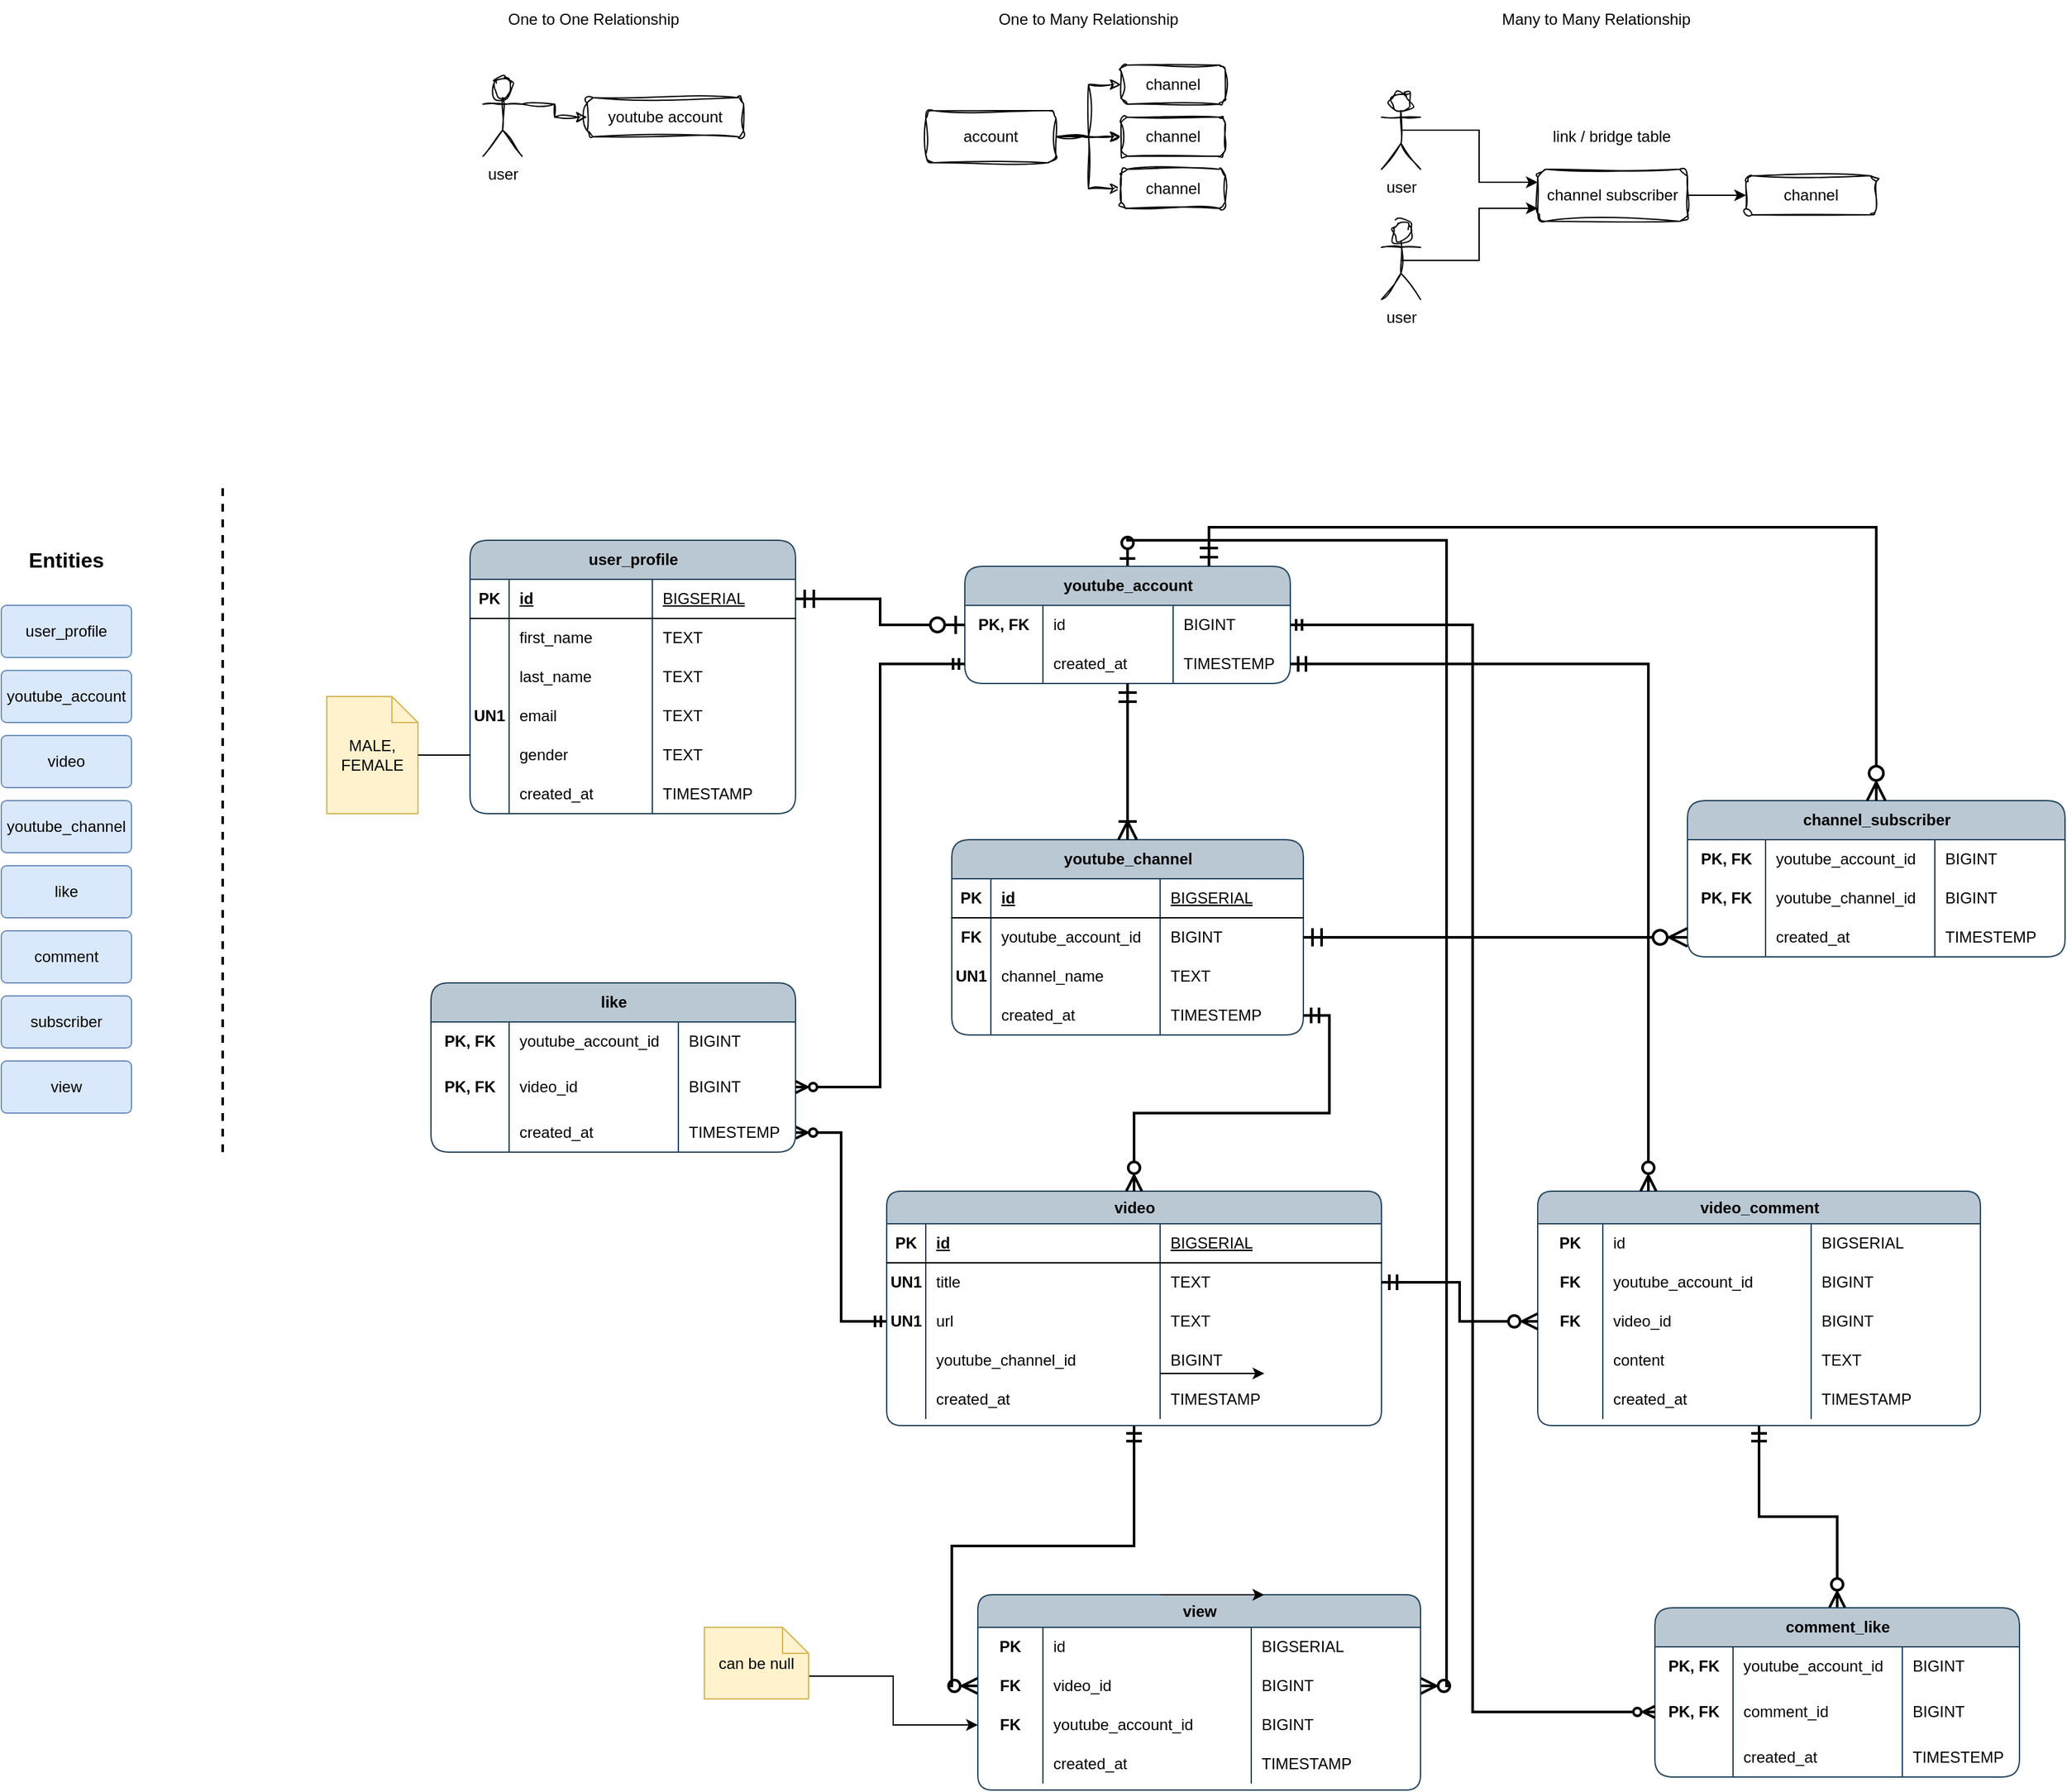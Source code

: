 <mxfile version="21.0.6" type="github">
  <diagram name="Page-1" id="I-SCxd1qzGGeKnqUNPIu">
    <mxGraphModel dx="2110" dy="1955" grid="1" gridSize="10" guides="1" tooltips="1" connect="1" arrows="1" fold="1" page="0" pageScale="1" pageWidth="1100" pageHeight="850" background="none" math="0" shadow="0">
      <root>
        <mxCell id="0" />
        <mxCell id="1" parent="0" />
        <mxCell id="maSiL2r5h4BEhlBt-Bs--1" value="user_profile" style="rounded=1;arcSize=10;whiteSpace=wrap;html=1;align=center;fillColor=#dae8fc;strokeColor=#6c8ebf;" vertex="1" parent="1">
          <mxGeometry x="-100" y="50" width="100" height="40" as="geometry" />
        </mxCell>
        <mxCell id="maSiL2r5h4BEhlBt-Bs--2" value="like" style="rounded=1;arcSize=10;whiteSpace=wrap;html=1;align=center;fillColor=#dae8fc;strokeColor=#6c8ebf;" vertex="1" parent="1">
          <mxGeometry x="-100" y="250" width="100" height="40" as="geometry" />
        </mxCell>
        <mxCell id="maSiL2r5h4BEhlBt-Bs--3" value="youtube_account" style="rounded=1;arcSize=10;whiteSpace=wrap;html=1;align=center;fillColor=#dae8fc;strokeColor=#6c8ebf;" vertex="1" parent="1">
          <mxGeometry x="-100" y="100" width="100" height="40" as="geometry" />
        </mxCell>
        <mxCell id="maSiL2r5h4BEhlBt-Bs--4" value="video" style="rounded=1;arcSize=10;whiteSpace=wrap;html=1;align=center;fillColor=#dae8fc;strokeColor=#6c8ebf;" vertex="1" parent="1">
          <mxGeometry x="-100" y="150" width="100" height="40" as="geometry" />
        </mxCell>
        <mxCell id="maSiL2r5h4BEhlBt-Bs--5" value="youtube_channel" style="rounded=1;arcSize=10;whiteSpace=wrap;html=1;align=center;fillColor=#dae8fc;strokeColor=#6c8ebf;" vertex="1" parent="1">
          <mxGeometry x="-100" y="200" width="100" height="40" as="geometry" />
        </mxCell>
        <mxCell id="maSiL2r5h4BEhlBt-Bs--6" value="comment" style="rounded=1;arcSize=10;whiteSpace=wrap;html=1;align=center;fillColor=#dae8fc;strokeColor=#6c8ebf;" vertex="1" parent="1">
          <mxGeometry x="-100" y="300" width="100" height="40" as="geometry" />
        </mxCell>
        <mxCell id="maSiL2r5h4BEhlBt-Bs--7" value="subscriber" style="rounded=1;arcSize=10;whiteSpace=wrap;html=1;align=center;fillColor=#dae8fc;strokeColor=#6c8ebf;" vertex="1" parent="1">
          <mxGeometry x="-100" y="350" width="100" height="40" as="geometry" />
        </mxCell>
        <mxCell id="maSiL2r5h4BEhlBt-Bs--8" value="user_profile" style="shape=table;startSize=30;container=1;collapsible=1;childLayout=tableLayout;fixedRows=1;rowLines=0;fontStyle=1;align=center;resizeLast=1;html=1;rounded=1;fillColor=#bac8d3;strokeColor=#23445d;" vertex="1" parent="1">
          <mxGeometry x="260" width="250" height="210" as="geometry" />
        </mxCell>
        <mxCell id="maSiL2r5h4BEhlBt-Bs--9" value="" style="shape=tableRow;horizontal=0;startSize=0;swimlaneHead=0;swimlaneBody=0;fillColor=none;collapsible=0;dropTarget=0;points=[[0,0.5],[1,0.5]];portConstraint=eastwest;top=0;left=0;right=0;bottom=1;" vertex="1" parent="maSiL2r5h4BEhlBt-Bs--8">
          <mxGeometry y="30" width="250" height="30" as="geometry" />
        </mxCell>
        <mxCell id="maSiL2r5h4BEhlBt-Bs--10" value="PK" style="shape=partialRectangle;connectable=0;fillColor=none;top=0;left=0;bottom=0;right=0;fontStyle=1;overflow=hidden;whiteSpace=wrap;html=1;" vertex="1" parent="maSiL2r5h4BEhlBt-Bs--9">
          <mxGeometry width="30" height="30" as="geometry">
            <mxRectangle width="30" height="30" as="alternateBounds" />
          </mxGeometry>
        </mxCell>
        <mxCell id="maSiL2r5h4BEhlBt-Bs--11" value="id" style="shape=partialRectangle;connectable=0;fillColor=none;top=0;left=0;bottom=0;right=0;align=left;spacingLeft=6;fontStyle=5;overflow=hidden;whiteSpace=wrap;html=1;" vertex="1" parent="maSiL2r5h4BEhlBt-Bs--9">
          <mxGeometry x="30" width="110" height="30" as="geometry">
            <mxRectangle width="110" height="30" as="alternateBounds" />
          </mxGeometry>
        </mxCell>
        <mxCell id="maSiL2r5h4BEhlBt-Bs--37" value="&lt;span style=&quot;font-weight: normal;&quot;&gt;BIGSERIAL&lt;/span&gt;" style="shape=partialRectangle;connectable=0;fillColor=none;top=0;left=0;bottom=0;right=0;align=left;spacingLeft=6;fontStyle=5;overflow=hidden;whiteSpace=wrap;html=1;" vertex="1" parent="maSiL2r5h4BEhlBt-Bs--9">
          <mxGeometry x="140" width="110" height="30" as="geometry">
            <mxRectangle width="110" height="30" as="alternateBounds" />
          </mxGeometry>
        </mxCell>
        <mxCell id="maSiL2r5h4BEhlBt-Bs--12" value="" style="shape=tableRow;horizontal=0;startSize=0;swimlaneHead=0;swimlaneBody=0;fillColor=none;collapsible=0;dropTarget=0;points=[[0,0.5],[1,0.5]];portConstraint=eastwest;top=0;left=0;right=0;bottom=0;" vertex="1" parent="maSiL2r5h4BEhlBt-Bs--8">
          <mxGeometry y="60" width="250" height="30" as="geometry" />
        </mxCell>
        <mxCell id="maSiL2r5h4BEhlBt-Bs--13" value="" style="shape=partialRectangle;connectable=0;fillColor=none;top=0;left=0;bottom=0;right=0;editable=1;overflow=hidden;whiteSpace=wrap;html=1;" vertex="1" parent="maSiL2r5h4BEhlBt-Bs--12">
          <mxGeometry width="30" height="30" as="geometry">
            <mxRectangle width="30" height="30" as="alternateBounds" />
          </mxGeometry>
        </mxCell>
        <mxCell id="maSiL2r5h4BEhlBt-Bs--14" value="first_name" style="shape=partialRectangle;connectable=0;fillColor=none;top=0;left=0;bottom=0;right=0;align=left;spacingLeft=6;overflow=hidden;whiteSpace=wrap;html=1;" vertex="1" parent="maSiL2r5h4BEhlBt-Bs--12">
          <mxGeometry x="30" width="110" height="30" as="geometry">
            <mxRectangle width="110" height="30" as="alternateBounds" />
          </mxGeometry>
        </mxCell>
        <mxCell id="maSiL2r5h4BEhlBt-Bs--38" value="TEXT" style="shape=partialRectangle;connectable=0;fillColor=none;top=0;left=0;bottom=0;right=0;align=left;spacingLeft=6;overflow=hidden;whiteSpace=wrap;html=1;" vertex="1" parent="maSiL2r5h4BEhlBt-Bs--12">
          <mxGeometry x="140" width="110" height="30" as="geometry">
            <mxRectangle width="110" height="30" as="alternateBounds" />
          </mxGeometry>
        </mxCell>
        <mxCell id="maSiL2r5h4BEhlBt-Bs--15" value="" style="shape=tableRow;horizontal=0;startSize=0;swimlaneHead=0;swimlaneBody=0;fillColor=none;collapsible=0;dropTarget=0;points=[[0,0.5],[1,0.5]];portConstraint=eastwest;top=0;left=0;right=0;bottom=0;" vertex="1" parent="maSiL2r5h4BEhlBt-Bs--8">
          <mxGeometry y="90" width="250" height="30" as="geometry" />
        </mxCell>
        <mxCell id="maSiL2r5h4BEhlBt-Bs--16" value="" style="shape=partialRectangle;connectable=0;fillColor=none;top=0;left=0;bottom=0;right=0;editable=1;overflow=hidden;whiteSpace=wrap;html=1;" vertex="1" parent="maSiL2r5h4BEhlBt-Bs--15">
          <mxGeometry width="30" height="30" as="geometry">
            <mxRectangle width="30" height="30" as="alternateBounds" />
          </mxGeometry>
        </mxCell>
        <mxCell id="maSiL2r5h4BEhlBt-Bs--17" value="last_name" style="shape=partialRectangle;connectable=0;fillColor=none;top=0;left=0;bottom=0;right=0;align=left;spacingLeft=6;overflow=hidden;whiteSpace=wrap;html=1;" vertex="1" parent="maSiL2r5h4BEhlBt-Bs--15">
          <mxGeometry x="30" width="110" height="30" as="geometry">
            <mxRectangle width="110" height="30" as="alternateBounds" />
          </mxGeometry>
        </mxCell>
        <mxCell id="maSiL2r5h4BEhlBt-Bs--39" value="TEXT" style="shape=partialRectangle;connectable=0;fillColor=none;top=0;left=0;bottom=0;right=0;align=left;spacingLeft=6;overflow=hidden;whiteSpace=wrap;html=1;" vertex="1" parent="maSiL2r5h4BEhlBt-Bs--15">
          <mxGeometry x="140" width="110" height="30" as="geometry">
            <mxRectangle width="110" height="30" as="alternateBounds" />
          </mxGeometry>
        </mxCell>
        <mxCell id="maSiL2r5h4BEhlBt-Bs--18" value="" style="shape=tableRow;horizontal=0;startSize=0;swimlaneHead=0;swimlaneBody=0;fillColor=none;collapsible=0;dropTarget=0;points=[[0,0.5],[1,0.5]];portConstraint=eastwest;top=0;left=0;right=0;bottom=0;" vertex="1" parent="maSiL2r5h4BEhlBt-Bs--8">
          <mxGeometry y="120" width="250" height="30" as="geometry" />
        </mxCell>
        <mxCell id="maSiL2r5h4BEhlBt-Bs--19" value="&lt;b&gt;UN1&lt;/b&gt;" style="shape=partialRectangle;connectable=0;fillColor=none;top=0;left=0;bottom=0;right=0;editable=1;overflow=hidden;whiteSpace=wrap;html=1;" vertex="1" parent="maSiL2r5h4BEhlBt-Bs--18">
          <mxGeometry width="30" height="30" as="geometry">
            <mxRectangle width="30" height="30" as="alternateBounds" />
          </mxGeometry>
        </mxCell>
        <mxCell id="maSiL2r5h4BEhlBt-Bs--20" value="email" style="shape=partialRectangle;connectable=0;fillColor=none;top=0;left=0;bottom=0;right=0;align=left;spacingLeft=6;overflow=hidden;whiteSpace=wrap;html=1;" vertex="1" parent="maSiL2r5h4BEhlBt-Bs--18">
          <mxGeometry x="30" width="110" height="30" as="geometry">
            <mxRectangle width="110" height="30" as="alternateBounds" />
          </mxGeometry>
        </mxCell>
        <mxCell id="maSiL2r5h4BEhlBt-Bs--40" value="TEXT" style="shape=partialRectangle;connectable=0;fillColor=none;top=0;left=0;bottom=0;right=0;align=left;spacingLeft=6;overflow=hidden;whiteSpace=wrap;html=1;" vertex="1" parent="maSiL2r5h4BEhlBt-Bs--18">
          <mxGeometry x="140" width="110" height="30" as="geometry">
            <mxRectangle width="110" height="30" as="alternateBounds" />
          </mxGeometry>
        </mxCell>
        <mxCell id="maSiL2r5h4BEhlBt-Bs--28" style="shape=tableRow;horizontal=0;startSize=0;swimlaneHead=0;swimlaneBody=0;fillColor=none;collapsible=0;dropTarget=0;points=[[0,0.5],[1,0.5]];portConstraint=eastwest;top=0;left=0;right=0;bottom=0;" vertex="1" parent="maSiL2r5h4BEhlBt-Bs--8">
          <mxGeometry y="150" width="250" height="30" as="geometry" />
        </mxCell>
        <mxCell id="maSiL2r5h4BEhlBt-Bs--29" style="shape=partialRectangle;connectable=0;fillColor=none;top=0;left=0;bottom=0;right=0;editable=1;overflow=hidden;whiteSpace=wrap;html=1;" vertex="1" parent="maSiL2r5h4BEhlBt-Bs--28">
          <mxGeometry width="30" height="30" as="geometry">
            <mxRectangle width="30" height="30" as="alternateBounds" />
          </mxGeometry>
        </mxCell>
        <mxCell id="maSiL2r5h4BEhlBt-Bs--30" value="gender" style="shape=partialRectangle;connectable=0;fillColor=none;top=0;left=0;bottom=0;right=0;align=left;spacingLeft=6;overflow=hidden;whiteSpace=wrap;html=1;" vertex="1" parent="maSiL2r5h4BEhlBt-Bs--28">
          <mxGeometry x="30" width="110" height="30" as="geometry">
            <mxRectangle width="110" height="30" as="alternateBounds" />
          </mxGeometry>
        </mxCell>
        <mxCell id="maSiL2r5h4BEhlBt-Bs--41" value="TEXT" style="shape=partialRectangle;connectable=0;fillColor=none;top=0;left=0;bottom=0;right=0;align=left;spacingLeft=6;overflow=hidden;whiteSpace=wrap;html=1;" vertex="1" parent="maSiL2r5h4BEhlBt-Bs--28">
          <mxGeometry x="140" width="110" height="30" as="geometry">
            <mxRectangle width="110" height="30" as="alternateBounds" />
          </mxGeometry>
        </mxCell>
        <mxCell id="maSiL2r5h4BEhlBt-Bs--31" style="shape=tableRow;horizontal=0;startSize=0;swimlaneHead=0;swimlaneBody=0;fillColor=none;collapsible=0;dropTarget=0;points=[[0,0.5],[1,0.5]];portConstraint=eastwest;top=0;left=0;right=0;bottom=0;" vertex="1" parent="maSiL2r5h4BEhlBt-Bs--8">
          <mxGeometry y="180" width="250" height="30" as="geometry" />
        </mxCell>
        <mxCell id="maSiL2r5h4BEhlBt-Bs--32" style="shape=partialRectangle;connectable=0;fillColor=none;top=0;left=0;bottom=0;right=0;editable=1;overflow=hidden;whiteSpace=wrap;html=1;" vertex="1" parent="maSiL2r5h4BEhlBt-Bs--31">
          <mxGeometry width="30" height="30" as="geometry">
            <mxRectangle width="30" height="30" as="alternateBounds" />
          </mxGeometry>
        </mxCell>
        <mxCell id="maSiL2r5h4BEhlBt-Bs--33" value="created_at" style="shape=partialRectangle;connectable=0;fillColor=none;top=0;left=0;bottom=0;right=0;align=left;spacingLeft=6;overflow=hidden;whiteSpace=wrap;html=1;" vertex="1" parent="maSiL2r5h4BEhlBt-Bs--31">
          <mxGeometry x="30" width="110" height="30" as="geometry">
            <mxRectangle width="110" height="30" as="alternateBounds" />
          </mxGeometry>
        </mxCell>
        <mxCell id="maSiL2r5h4BEhlBt-Bs--42" value="TIMESTAMP" style="shape=partialRectangle;connectable=0;fillColor=none;top=0;left=0;bottom=0;right=0;align=left;spacingLeft=6;overflow=hidden;whiteSpace=wrap;html=1;" vertex="1" parent="maSiL2r5h4BEhlBt-Bs--31">
          <mxGeometry x="140" width="110" height="30" as="geometry">
            <mxRectangle width="110" height="30" as="alternateBounds" />
          </mxGeometry>
        </mxCell>
        <mxCell id="maSiL2r5h4BEhlBt-Bs--43" value="MALE, FEMALE" style="shape=note;size=20;whiteSpace=wrap;html=1;fillColor=#fff2cc;strokeColor=#d6b656;" vertex="1" parent="1">
          <mxGeometry x="150" y="120" width="70" height="90" as="geometry" />
        </mxCell>
        <mxCell id="maSiL2r5h4BEhlBt-Bs--44" style="edgeStyle=orthogonalEdgeStyle;rounded=0;orthogonalLoop=1;jettySize=auto;html=1;exitX=0;exitY=0.5;exitDx=0;exitDy=0;endArrow=none;endFill=0;" edge="1" parent="1" source="maSiL2r5h4BEhlBt-Bs--28" target="maSiL2r5h4BEhlBt-Bs--43">
          <mxGeometry relative="1" as="geometry" />
        </mxCell>
        <mxCell id="maSiL2r5h4BEhlBt-Bs--46" value="&lt;b&gt;&lt;font style=&quot;font-size: 16px;&quot;&gt;Entities&lt;/font&gt;&lt;/b&gt;" style="text;html=1;strokeColor=none;fillColor=none;align=center;verticalAlign=middle;whiteSpace=wrap;rounded=0;" vertex="1" parent="1">
          <mxGeometry x="-80" width="60" height="30" as="geometry" />
        </mxCell>
        <mxCell id="maSiL2r5h4BEhlBt-Bs--47" value="" style="endArrow=none;dashed=1;html=1;rounded=0;strokeColor=#000000;strokeWidth=2;" edge="1" parent="1">
          <mxGeometry width="50" height="50" relative="1" as="geometry">
            <mxPoint x="70" y="470" as="sourcePoint" />
            <mxPoint x="70" y="-40" as="targetPoint" />
          </mxGeometry>
        </mxCell>
        <mxCell id="maSiL2r5h4BEhlBt-Bs--251" style="edgeStyle=orthogonalEdgeStyle;rounded=0;orthogonalLoop=1;jettySize=auto;html=1;exitX=0.5;exitY=0;exitDx=0;exitDy=0;entryX=1;entryY=0.5;entryDx=0;entryDy=0;endSize=9;startSize=9;strokeWidth=2;endArrow=ERzeroToMany;endFill=0;startArrow=ERzeroToOne;startFill=0;" edge="1" parent="1" source="maSiL2r5h4BEhlBt-Bs--48" target="maSiL2r5h4BEhlBt-Bs--238">
          <mxGeometry relative="1" as="geometry" />
        </mxCell>
        <mxCell id="maSiL2r5h4BEhlBt-Bs--48" value="youtube_account" style="shape=table;startSize=30;container=1;collapsible=1;childLayout=tableLayout;fixedRows=1;rowLines=0;fontStyle=1;align=center;resizeLast=1;html=1;rounded=1;fillColor=#bac8d3;strokeColor=#23445d;" vertex="1" parent="1">
          <mxGeometry x="640" y="20" width="250" height="90" as="geometry" />
        </mxCell>
        <mxCell id="maSiL2r5h4BEhlBt-Bs--53" value="" style="shape=tableRow;horizontal=0;startSize=0;swimlaneHead=0;swimlaneBody=0;fillColor=none;collapsible=0;dropTarget=0;points=[[0,0.5],[1,0.5]];portConstraint=eastwest;top=0;left=0;right=0;bottom=0;" vertex="1" parent="maSiL2r5h4BEhlBt-Bs--48">
          <mxGeometry y="30" width="250" height="30" as="geometry" />
        </mxCell>
        <mxCell id="maSiL2r5h4BEhlBt-Bs--54" value="&lt;b&gt;PK, FK&lt;/b&gt;" style="shape=partialRectangle;connectable=0;fillColor=none;top=0;left=0;bottom=0;right=0;editable=1;overflow=hidden;whiteSpace=wrap;html=1;" vertex="1" parent="maSiL2r5h4BEhlBt-Bs--53">
          <mxGeometry width="60" height="30" as="geometry">
            <mxRectangle width="60" height="30" as="alternateBounds" />
          </mxGeometry>
        </mxCell>
        <mxCell id="maSiL2r5h4BEhlBt-Bs--55" value="id" style="shape=partialRectangle;connectable=0;fillColor=none;top=0;left=0;bottom=0;right=0;align=left;spacingLeft=6;overflow=hidden;whiteSpace=wrap;html=1;" vertex="1" parent="maSiL2r5h4BEhlBt-Bs--53">
          <mxGeometry x="60" width="100" height="30" as="geometry">
            <mxRectangle width="100" height="30" as="alternateBounds" />
          </mxGeometry>
        </mxCell>
        <mxCell id="maSiL2r5h4BEhlBt-Bs--56" value="BIGINT" style="shape=partialRectangle;connectable=0;fillColor=none;top=0;left=0;bottom=0;right=0;align=left;spacingLeft=6;overflow=hidden;whiteSpace=wrap;html=1;" vertex="1" parent="maSiL2r5h4BEhlBt-Bs--53">
          <mxGeometry x="160" width="90" height="30" as="geometry">
            <mxRectangle width="90" height="30" as="alternateBounds" />
          </mxGeometry>
        </mxCell>
        <mxCell id="maSiL2r5h4BEhlBt-Bs--61" value="" style="shape=tableRow;horizontal=0;startSize=0;swimlaneHead=0;swimlaneBody=0;fillColor=none;collapsible=0;dropTarget=0;points=[[0,0.5],[1,0.5]];portConstraint=eastwest;top=0;left=0;right=0;bottom=0;" vertex="1" parent="maSiL2r5h4BEhlBt-Bs--48">
          <mxGeometry y="60" width="250" height="30" as="geometry" />
        </mxCell>
        <mxCell id="maSiL2r5h4BEhlBt-Bs--62" value="" style="shape=partialRectangle;connectable=0;fillColor=none;top=0;left=0;bottom=0;right=0;editable=1;overflow=hidden;whiteSpace=wrap;html=1;" vertex="1" parent="maSiL2r5h4BEhlBt-Bs--61">
          <mxGeometry width="60" height="30" as="geometry">
            <mxRectangle width="60" height="30" as="alternateBounds" />
          </mxGeometry>
        </mxCell>
        <mxCell id="maSiL2r5h4BEhlBt-Bs--63" value="created_at" style="shape=partialRectangle;connectable=0;fillColor=none;top=0;left=0;bottom=0;right=0;align=left;spacingLeft=6;overflow=hidden;whiteSpace=wrap;html=1;" vertex="1" parent="maSiL2r5h4BEhlBt-Bs--61">
          <mxGeometry x="60" width="100" height="30" as="geometry">
            <mxRectangle width="100" height="30" as="alternateBounds" />
          </mxGeometry>
        </mxCell>
        <mxCell id="maSiL2r5h4BEhlBt-Bs--64" value="TIMESTEMP" style="shape=partialRectangle;connectable=0;fillColor=none;top=0;left=0;bottom=0;right=0;align=left;spacingLeft=6;overflow=hidden;whiteSpace=wrap;html=1;" vertex="1" parent="maSiL2r5h4BEhlBt-Bs--61">
          <mxGeometry x="160" width="90" height="30" as="geometry">
            <mxRectangle width="90" height="30" as="alternateBounds" />
          </mxGeometry>
        </mxCell>
        <mxCell id="maSiL2r5h4BEhlBt-Bs--73" value="youtube_channel" style="shape=table;startSize=30;container=1;collapsible=1;childLayout=tableLayout;fixedRows=1;rowLines=0;fontStyle=1;align=center;resizeLast=1;html=1;rounded=1;fillColor=#bac8d3;strokeColor=#23445d;" vertex="1" parent="1">
          <mxGeometry x="630" y="230" width="270" height="150" as="geometry" />
        </mxCell>
        <mxCell id="maSiL2r5h4BEhlBt-Bs--74" value="" style="shape=tableRow;horizontal=0;startSize=0;swimlaneHead=0;swimlaneBody=0;fillColor=none;collapsible=0;dropTarget=0;points=[[0,0.5],[1,0.5]];portConstraint=eastwest;top=0;left=0;right=0;bottom=1;" vertex="1" parent="maSiL2r5h4BEhlBt-Bs--73">
          <mxGeometry y="30" width="270" height="30" as="geometry" />
        </mxCell>
        <mxCell id="maSiL2r5h4BEhlBt-Bs--75" value="PK" style="shape=partialRectangle;connectable=0;fillColor=none;top=0;left=0;bottom=0;right=0;fontStyle=1;overflow=hidden;whiteSpace=wrap;html=1;" vertex="1" parent="maSiL2r5h4BEhlBt-Bs--74">
          <mxGeometry width="30" height="30" as="geometry">
            <mxRectangle width="30" height="30" as="alternateBounds" />
          </mxGeometry>
        </mxCell>
        <mxCell id="maSiL2r5h4BEhlBt-Bs--76" value="id" style="shape=partialRectangle;connectable=0;fillColor=none;top=0;left=0;bottom=0;right=0;align=left;spacingLeft=6;fontStyle=5;overflow=hidden;whiteSpace=wrap;html=1;" vertex="1" parent="maSiL2r5h4BEhlBt-Bs--74">
          <mxGeometry x="30" width="130" height="30" as="geometry">
            <mxRectangle width="130" height="30" as="alternateBounds" />
          </mxGeometry>
        </mxCell>
        <mxCell id="maSiL2r5h4BEhlBt-Bs--77" value="&lt;span style=&quot;font-weight: normal;&quot;&gt;BIGSERIAL&lt;/span&gt;" style="shape=partialRectangle;connectable=0;fillColor=none;top=0;left=0;bottom=0;right=0;align=left;spacingLeft=6;fontStyle=5;overflow=hidden;whiteSpace=wrap;html=1;" vertex="1" parent="maSiL2r5h4BEhlBt-Bs--74">
          <mxGeometry x="160" width="110" height="30" as="geometry">
            <mxRectangle width="110" height="30" as="alternateBounds" />
          </mxGeometry>
        </mxCell>
        <mxCell id="maSiL2r5h4BEhlBt-Bs--78" value="" style="shape=tableRow;horizontal=0;startSize=0;swimlaneHead=0;swimlaneBody=0;fillColor=none;collapsible=0;dropTarget=0;points=[[0,0.5],[1,0.5]];portConstraint=eastwest;top=0;left=0;right=0;bottom=0;" vertex="1" parent="maSiL2r5h4BEhlBt-Bs--73">
          <mxGeometry y="60" width="270" height="30" as="geometry" />
        </mxCell>
        <mxCell id="maSiL2r5h4BEhlBt-Bs--79" value="&lt;b&gt;FK&lt;/b&gt;" style="shape=partialRectangle;connectable=0;fillColor=none;top=0;left=0;bottom=0;right=0;editable=1;overflow=hidden;whiteSpace=wrap;html=1;" vertex="1" parent="maSiL2r5h4BEhlBt-Bs--78">
          <mxGeometry width="30" height="30" as="geometry">
            <mxRectangle width="30" height="30" as="alternateBounds" />
          </mxGeometry>
        </mxCell>
        <mxCell id="maSiL2r5h4BEhlBt-Bs--80" value="youtube_account_id" style="shape=partialRectangle;connectable=0;fillColor=none;top=0;left=0;bottom=0;right=0;align=left;spacingLeft=6;overflow=hidden;whiteSpace=wrap;html=1;" vertex="1" parent="maSiL2r5h4BEhlBt-Bs--78">
          <mxGeometry x="30" width="130" height="30" as="geometry">
            <mxRectangle width="130" height="30" as="alternateBounds" />
          </mxGeometry>
        </mxCell>
        <mxCell id="maSiL2r5h4BEhlBt-Bs--81" value="BIGINT" style="shape=partialRectangle;connectable=0;fillColor=none;top=0;left=0;bottom=0;right=0;align=left;spacingLeft=6;overflow=hidden;whiteSpace=wrap;html=1;" vertex="1" parent="maSiL2r5h4BEhlBt-Bs--78">
          <mxGeometry x="160" width="110" height="30" as="geometry">
            <mxRectangle width="110" height="30" as="alternateBounds" />
          </mxGeometry>
        </mxCell>
        <mxCell id="maSiL2r5h4BEhlBt-Bs--82" value="" style="shape=tableRow;horizontal=0;startSize=0;swimlaneHead=0;swimlaneBody=0;fillColor=none;collapsible=0;dropTarget=0;points=[[0,0.5],[1,0.5]];portConstraint=eastwest;top=0;left=0;right=0;bottom=0;" vertex="1" parent="maSiL2r5h4BEhlBt-Bs--73">
          <mxGeometry y="90" width="270" height="30" as="geometry" />
        </mxCell>
        <mxCell id="maSiL2r5h4BEhlBt-Bs--83" value="&lt;b&gt;UN1&lt;/b&gt;" style="shape=partialRectangle;connectable=0;fillColor=none;top=0;left=0;bottom=0;right=0;editable=1;overflow=hidden;whiteSpace=wrap;html=1;" vertex="1" parent="maSiL2r5h4BEhlBt-Bs--82">
          <mxGeometry width="30" height="30" as="geometry">
            <mxRectangle width="30" height="30" as="alternateBounds" />
          </mxGeometry>
        </mxCell>
        <mxCell id="maSiL2r5h4BEhlBt-Bs--84" value="channel_name" style="shape=partialRectangle;connectable=0;fillColor=none;top=0;left=0;bottom=0;right=0;align=left;spacingLeft=6;overflow=hidden;whiteSpace=wrap;html=1;" vertex="1" parent="maSiL2r5h4BEhlBt-Bs--82">
          <mxGeometry x="30" width="130" height="30" as="geometry">
            <mxRectangle width="130" height="30" as="alternateBounds" />
          </mxGeometry>
        </mxCell>
        <mxCell id="maSiL2r5h4BEhlBt-Bs--85" value="TEXT" style="shape=partialRectangle;connectable=0;fillColor=none;top=0;left=0;bottom=0;right=0;align=left;spacingLeft=6;overflow=hidden;whiteSpace=wrap;html=1;" vertex="1" parent="maSiL2r5h4BEhlBt-Bs--82">
          <mxGeometry x="160" width="110" height="30" as="geometry">
            <mxRectangle width="110" height="30" as="alternateBounds" />
          </mxGeometry>
        </mxCell>
        <mxCell id="maSiL2r5h4BEhlBt-Bs--90" style="shape=tableRow;horizontal=0;startSize=0;swimlaneHead=0;swimlaneBody=0;fillColor=none;collapsible=0;dropTarget=0;points=[[0,0.5],[1,0.5]];portConstraint=eastwest;top=0;left=0;right=0;bottom=0;" vertex="1" parent="maSiL2r5h4BEhlBt-Bs--73">
          <mxGeometry y="120" width="270" height="30" as="geometry" />
        </mxCell>
        <mxCell id="maSiL2r5h4BEhlBt-Bs--91" style="shape=partialRectangle;connectable=0;fillColor=none;top=0;left=0;bottom=0;right=0;editable=1;overflow=hidden;whiteSpace=wrap;html=1;" vertex="1" parent="maSiL2r5h4BEhlBt-Bs--90">
          <mxGeometry width="30" height="30" as="geometry">
            <mxRectangle width="30" height="30" as="alternateBounds" />
          </mxGeometry>
        </mxCell>
        <mxCell id="maSiL2r5h4BEhlBt-Bs--92" value="created_at" style="shape=partialRectangle;connectable=0;fillColor=none;top=0;left=0;bottom=0;right=0;align=left;spacingLeft=6;overflow=hidden;whiteSpace=wrap;html=1;" vertex="1" parent="maSiL2r5h4BEhlBt-Bs--90">
          <mxGeometry x="30" width="130" height="30" as="geometry">
            <mxRectangle width="130" height="30" as="alternateBounds" />
          </mxGeometry>
        </mxCell>
        <mxCell id="maSiL2r5h4BEhlBt-Bs--93" value="TIMESTEMP" style="shape=partialRectangle;connectable=0;fillColor=none;top=0;left=0;bottom=0;right=0;align=left;spacingLeft=6;overflow=hidden;whiteSpace=wrap;html=1;" vertex="1" parent="maSiL2r5h4BEhlBt-Bs--90">
          <mxGeometry x="160" width="110" height="30" as="geometry">
            <mxRectangle width="110" height="30" as="alternateBounds" />
          </mxGeometry>
        </mxCell>
        <mxCell id="maSiL2r5h4BEhlBt-Bs--94" style="edgeStyle=orthogonalEdgeStyle;rounded=0;orthogonalLoop=1;jettySize=auto;html=1;exitX=1;exitY=0.5;exitDx=0;exitDy=0;entryX=0;entryY=0.5;entryDx=0;entryDy=0;startArrow=ERmandOne;startFill=0;endSize=11;startSize=11;strokeWidth=2;endArrow=ERzeroToOne;endFill=0;" edge="1" parent="1" source="maSiL2r5h4BEhlBt-Bs--9" target="maSiL2r5h4BEhlBt-Bs--53">
          <mxGeometry relative="1" as="geometry" />
        </mxCell>
        <mxCell id="maSiL2r5h4BEhlBt-Bs--95" style="edgeStyle=orthogonalEdgeStyle;rounded=0;orthogonalLoop=1;jettySize=auto;html=1;exitX=1;exitY=0.5;exitDx=0;exitDy=0;entryX=1;entryY=0.5;entryDx=0;entryDy=0;" edge="1" parent="1" source="maSiL2r5h4BEhlBt-Bs--49" target="maSiL2r5h4BEhlBt-Bs--78">
          <mxGeometry relative="1" as="geometry" />
        </mxCell>
        <mxCell id="maSiL2r5h4BEhlBt-Bs--96" style="edgeStyle=orthogonalEdgeStyle;rounded=0;orthogonalLoop=1;jettySize=auto;html=1;exitX=0.5;exitY=1;exitDx=0;exitDy=0;entryX=0.5;entryY=0;entryDx=0;entryDy=0;endArrow=ERoneToMany;endFill=0;startArrow=ERmandOne;startFill=0;endSize=11;startSize=11;strokeWidth=2;" edge="1" parent="1" source="maSiL2r5h4BEhlBt-Bs--48" target="maSiL2r5h4BEhlBt-Bs--73">
          <mxGeometry relative="1" as="geometry" />
        </mxCell>
        <mxCell id="maSiL2r5h4BEhlBt-Bs--104" style="edgeStyle=orthogonalEdgeStyle;rounded=0;orthogonalLoop=1;jettySize=auto;html=1;exitX=1;exitY=0.333;exitDx=0;exitDy=0;exitPerimeter=0;entryX=0;entryY=0.5;entryDx=0;entryDy=0;sketch=1;curveFitting=1;jiggle=2;" edge="1" parent="1" source="maSiL2r5h4BEhlBt-Bs--97" target="maSiL2r5h4BEhlBt-Bs--103">
          <mxGeometry relative="1" as="geometry" />
        </mxCell>
        <mxCell id="maSiL2r5h4BEhlBt-Bs--97" value="user" style="shape=umlActor;verticalLabelPosition=bottom;verticalAlign=top;html=1;outlineConnect=0;sketch=1;curveFitting=1;jiggle=2;" vertex="1" parent="1">
          <mxGeometry x="270" y="-355" width="30" height="60" as="geometry" />
        </mxCell>
        <mxCell id="maSiL2r5h4BEhlBt-Bs--103" value="youtube account" style="rounded=1;whiteSpace=wrap;html=1;sketch=1;curveFitting=1;jiggle=2;" vertex="1" parent="1">
          <mxGeometry x="350" y="-340" width="120" height="30" as="geometry" />
        </mxCell>
        <mxCell id="maSiL2r5h4BEhlBt-Bs--113" style="edgeStyle=elbowEdgeStyle;rounded=0;orthogonalLoop=1;jettySize=auto;html=1;exitX=1;exitY=0.5;exitDx=0;exitDy=0;entryX=0;entryY=0.5;entryDx=0;entryDy=0;sketch=1;curveFitting=1;jiggle=2;" edge="1" parent="1" source="maSiL2r5h4BEhlBt-Bs--107" target="maSiL2r5h4BEhlBt-Bs--110">
          <mxGeometry relative="1" as="geometry">
            <Array as="points">
              <mxPoint x="730" y="-315" />
            </Array>
          </mxGeometry>
        </mxCell>
        <mxCell id="maSiL2r5h4BEhlBt-Bs--114" style="edgeStyle=orthogonalEdgeStyle;rounded=0;orthogonalLoop=1;jettySize=auto;html=1;exitX=1;exitY=0.5;exitDx=0;exitDy=0;entryX=0;entryY=0.5;entryDx=0;entryDy=0;sketch=1;curveFitting=1;jiggle=2;" edge="1" parent="1" source="maSiL2r5h4BEhlBt-Bs--107" target="maSiL2r5h4BEhlBt-Bs--109">
          <mxGeometry relative="1" as="geometry" />
        </mxCell>
        <mxCell id="maSiL2r5h4BEhlBt-Bs--115" style="edgeStyle=orthogonalEdgeStyle;rounded=0;orthogonalLoop=1;jettySize=auto;html=1;exitX=1;exitY=0.5;exitDx=0;exitDy=0;entryX=0;entryY=0.5;entryDx=0;entryDy=0;sketch=1;curveFitting=1;jiggle=2;" edge="1" parent="1" source="maSiL2r5h4BEhlBt-Bs--107" target="maSiL2r5h4BEhlBt-Bs--111">
          <mxGeometry relative="1" as="geometry" />
        </mxCell>
        <mxCell id="maSiL2r5h4BEhlBt-Bs--107" value="account" style="rounded=1;whiteSpace=wrap;html=1;sketch=1;curveFitting=1;jiggle=2;" vertex="1" parent="1">
          <mxGeometry x="610" y="-330" width="100" height="40" as="geometry" />
        </mxCell>
        <mxCell id="maSiL2r5h4BEhlBt-Bs--109" value="channel" style="rounded=1;whiteSpace=wrap;html=1;sketch=1;curveFitting=1;jiggle=2;" vertex="1" parent="1">
          <mxGeometry x="760" y="-365" width="80" height="30" as="geometry" />
        </mxCell>
        <mxCell id="maSiL2r5h4BEhlBt-Bs--110" value="channel" style="rounded=1;whiteSpace=wrap;html=1;sketch=1;curveFitting=1;jiggle=2;" vertex="1" parent="1">
          <mxGeometry x="760" y="-325" width="80" height="30" as="geometry" />
        </mxCell>
        <mxCell id="maSiL2r5h4BEhlBt-Bs--111" value="channel" style="rounded=1;whiteSpace=wrap;html=1;sketch=1;curveFitting=1;jiggle=2;" vertex="1" parent="1">
          <mxGeometry x="760" y="-285" width="80" height="30" as="geometry" />
        </mxCell>
        <mxCell id="maSiL2r5h4BEhlBt-Bs--116" value="Many to Many Relationship" style="text;html=1;strokeColor=none;fillColor=none;align=center;verticalAlign=middle;whiteSpace=wrap;rounded=0;" vertex="1" parent="1">
          <mxGeometry x="1040" y="-415" width="170" height="30" as="geometry" />
        </mxCell>
        <mxCell id="maSiL2r5h4BEhlBt-Bs--117" value="One to Many Relationship" style="text;html=1;strokeColor=none;fillColor=none;align=center;verticalAlign=middle;whiteSpace=wrap;rounded=0;" vertex="1" parent="1">
          <mxGeometry x="650" y="-415" width="170" height="30" as="geometry" />
        </mxCell>
        <mxCell id="maSiL2r5h4BEhlBt-Bs--118" value="One to One Relationship" style="text;html=1;strokeColor=none;fillColor=none;align=center;verticalAlign=middle;whiteSpace=wrap;rounded=0;" vertex="1" parent="1">
          <mxGeometry x="280" y="-415" width="150" height="30" as="geometry" />
        </mxCell>
        <mxCell id="maSiL2r5h4BEhlBt-Bs--128" style="edgeStyle=orthogonalEdgeStyle;rounded=0;orthogonalLoop=1;jettySize=auto;html=1;exitX=0.5;exitY=0.5;exitDx=0;exitDy=0;exitPerimeter=0;entryX=0;entryY=0.25;entryDx=0;entryDy=0;" edge="1" parent="1" source="maSiL2r5h4BEhlBt-Bs--120" target="maSiL2r5h4BEhlBt-Bs--124">
          <mxGeometry relative="1" as="geometry" />
        </mxCell>
        <mxCell id="maSiL2r5h4BEhlBt-Bs--120" value="user" style="shape=umlActor;verticalLabelPosition=bottom;verticalAlign=top;html=1;outlineConnect=0;sketch=1;curveFitting=1;jiggle=2;" vertex="1" parent="1">
          <mxGeometry x="960" y="-345" width="30" height="60" as="geometry" />
        </mxCell>
        <mxCell id="maSiL2r5h4BEhlBt-Bs--129" style="edgeStyle=orthogonalEdgeStyle;rounded=0;orthogonalLoop=1;jettySize=auto;html=1;exitX=0.5;exitY=0.5;exitDx=0;exitDy=0;exitPerimeter=0;entryX=0;entryY=0.75;entryDx=0;entryDy=0;" edge="1" parent="1" source="maSiL2r5h4BEhlBt-Bs--123" target="maSiL2r5h4BEhlBt-Bs--124">
          <mxGeometry relative="1" as="geometry">
            <mxPoint x="1070" y="-265" as="targetPoint" />
          </mxGeometry>
        </mxCell>
        <mxCell id="maSiL2r5h4BEhlBt-Bs--123" value="user" style="shape=umlActor;verticalLabelPosition=bottom;verticalAlign=top;html=1;outlineConnect=0;sketch=1;curveFitting=1;jiggle=2;" vertex="1" parent="1">
          <mxGeometry x="960" y="-245" width="30" height="60" as="geometry" />
        </mxCell>
        <mxCell id="maSiL2r5h4BEhlBt-Bs--131" style="edgeStyle=orthogonalEdgeStyle;rounded=0;orthogonalLoop=1;jettySize=auto;html=1;exitX=1;exitY=0.5;exitDx=0;exitDy=0;entryX=0;entryY=0.5;entryDx=0;entryDy=0;" edge="1" parent="1" source="maSiL2r5h4BEhlBt-Bs--124" target="maSiL2r5h4BEhlBt-Bs--130">
          <mxGeometry relative="1" as="geometry" />
        </mxCell>
        <mxCell id="maSiL2r5h4BEhlBt-Bs--124" value="channel subscriber" style="rounded=1;whiteSpace=wrap;html=1;sketch=1;curveFitting=1;jiggle=2;" vertex="1" parent="1">
          <mxGeometry x="1080" y="-285" width="115" height="40" as="geometry" />
        </mxCell>
        <mxCell id="maSiL2r5h4BEhlBt-Bs--127" value="link / bridge table" style="text;html=1;strokeColor=none;fillColor=none;align=center;verticalAlign=middle;whiteSpace=wrap;rounded=0;" vertex="1" parent="1">
          <mxGeometry x="1077.5" y="-325" width="117.5" height="30" as="geometry" />
        </mxCell>
        <mxCell id="maSiL2r5h4BEhlBt-Bs--130" value="channel" style="rounded=1;whiteSpace=wrap;html=1;sketch=1;curveFitting=1;jiggle=2;" vertex="1" parent="1">
          <mxGeometry x="1240" y="-280" width="100" height="30" as="geometry" />
        </mxCell>
        <mxCell id="maSiL2r5h4BEhlBt-Bs--132" value="channel_subscriber" style="shape=table;startSize=30;container=1;collapsible=1;childLayout=tableLayout;fixedRows=1;rowLines=0;fontStyle=1;align=center;resizeLast=1;html=1;rounded=1;fillColor=#bac8d3;strokeColor=#23445d;" vertex="1" parent="1">
          <mxGeometry x="1195" y="200" width="290" height="120" as="geometry" />
        </mxCell>
        <mxCell id="maSiL2r5h4BEhlBt-Bs--137" value="" style="shape=tableRow;horizontal=0;startSize=0;swimlaneHead=0;swimlaneBody=0;fillColor=none;collapsible=0;dropTarget=0;points=[[0,0.5],[1,0.5]];portConstraint=eastwest;top=0;left=0;right=0;bottom=0;" vertex="1" parent="maSiL2r5h4BEhlBt-Bs--132">
          <mxGeometry y="30" width="290" height="30" as="geometry" />
        </mxCell>
        <mxCell id="maSiL2r5h4BEhlBt-Bs--138" value="&lt;b&gt;PK, FK&lt;/b&gt;" style="shape=partialRectangle;connectable=0;fillColor=none;top=0;left=0;bottom=0;right=0;editable=1;overflow=hidden;whiteSpace=wrap;html=1;" vertex="1" parent="maSiL2r5h4BEhlBt-Bs--137">
          <mxGeometry width="60" height="30" as="geometry">
            <mxRectangle width="60" height="30" as="alternateBounds" />
          </mxGeometry>
        </mxCell>
        <mxCell id="maSiL2r5h4BEhlBt-Bs--139" value="youtube_account_id" style="shape=partialRectangle;connectable=0;fillColor=none;top=0;left=0;bottom=0;right=0;align=left;spacingLeft=6;overflow=hidden;whiteSpace=wrap;html=1;" vertex="1" parent="maSiL2r5h4BEhlBt-Bs--137">
          <mxGeometry x="60" width="130" height="30" as="geometry">
            <mxRectangle width="130" height="30" as="alternateBounds" />
          </mxGeometry>
        </mxCell>
        <mxCell id="maSiL2r5h4BEhlBt-Bs--140" value="BIGINT" style="shape=partialRectangle;connectable=0;fillColor=none;top=0;left=0;bottom=0;right=0;align=left;spacingLeft=6;overflow=hidden;whiteSpace=wrap;html=1;" vertex="1" parent="maSiL2r5h4BEhlBt-Bs--137">
          <mxGeometry x="190" width="100" height="30" as="geometry">
            <mxRectangle width="100" height="30" as="alternateBounds" />
          </mxGeometry>
        </mxCell>
        <mxCell id="maSiL2r5h4BEhlBt-Bs--141" value="" style="shape=tableRow;horizontal=0;startSize=0;swimlaneHead=0;swimlaneBody=0;fillColor=none;collapsible=0;dropTarget=0;points=[[0,0.5],[1,0.5]];portConstraint=eastwest;top=0;left=0;right=0;bottom=0;" vertex="1" parent="maSiL2r5h4BEhlBt-Bs--132">
          <mxGeometry y="60" width="290" height="30" as="geometry" />
        </mxCell>
        <mxCell id="maSiL2r5h4BEhlBt-Bs--142" value="&lt;b&gt;PK, FK&lt;/b&gt;" style="shape=partialRectangle;connectable=0;fillColor=none;top=0;left=0;bottom=0;right=0;editable=1;overflow=hidden;whiteSpace=wrap;html=1;" vertex="1" parent="maSiL2r5h4BEhlBt-Bs--141">
          <mxGeometry width="60" height="30" as="geometry">
            <mxRectangle width="60" height="30" as="alternateBounds" />
          </mxGeometry>
        </mxCell>
        <mxCell id="maSiL2r5h4BEhlBt-Bs--143" value="youtube_channel_id" style="shape=partialRectangle;connectable=0;fillColor=none;top=0;left=0;bottom=0;right=0;align=left;spacingLeft=6;overflow=hidden;whiteSpace=wrap;html=1;" vertex="1" parent="maSiL2r5h4BEhlBt-Bs--141">
          <mxGeometry x="60" width="130" height="30" as="geometry">
            <mxRectangle width="130" height="30" as="alternateBounds" />
          </mxGeometry>
        </mxCell>
        <mxCell id="maSiL2r5h4BEhlBt-Bs--144" value="BIGINT" style="shape=partialRectangle;connectable=0;fillColor=none;top=0;left=0;bottom=0;right=0;align=left;spacingLeft=6;overflow=hidden;whiteSpace=wrap;html=1;" vertex="1" parent="maSiL2r5h4BEhlBt-Bs--141">
          <mxGeometry x="190" width="100" height="30" as="geometry">
            <mxRectangle width="100" height="30" as="alternateBounds" />
          </mxGeometry>
        </mxCell>
        <mxCell id="maSiL2r5h4BEhlBt-Bs--152" style="shape=tableRow;horizontal=0;startSize=0;swimlaneHead=0;swimlaneBody=0;fillColor=none;collapsible=0;dropTarget=0;points=[[0,0.5],[1,0.5]];portConstraint=eastwest;top=0;left=0;right=0;bottom=0;" vertex="1" parent="maSiL2r5h4BEhlBt-Bs--132">
          <mxGeometry y="90" width="290" height="30" as="geometry" />
        </mxCell>
        <mxCell id="maSiL2r5h4BEhlBt-Bs--153" style="shape=partialRectangle;connectable=0;fillColor=none;top=0;left=0;bottom=0;right=0;editable=1;overflow=hidden;whiteSpace=wrap;html=1;" vertex="1" parent="maSiL2r5h4BEhlBt-Bs--152">
          <mxGeometry width="60" height="30" as="geometry">
            <mxRectangle width="60" height="30" as="alternateBounds" />
          </mxGeometry>
        </mxCell>
        <mxCell id="maSiL2r5h4BEhlBt-Bs--154" value="created_at" style="shape=partialRectangle;connectable=0;fillColor=none;top=0;left=0;bottom=0;right=0;align=left;spacingLeft=6;overflow=hidden;whiteSpace=wrap;html=1;" vertex="1" parent="maSiL2r5h4BEhlBt-Bs--152">
          <mxGeometry x="60" width="130" height="30" as="geometry">
            <mxRectangle width="130" height="30" as="alternateBounds" />
          </mxGeometry>
        </mxCell>
        <mxCell id="maSiL2r5h4BEhlBt-Bs--155" value="TIMESTEMP" style="shape=partialRectangle;connectable=0;fillColor=none;top=0;left=0;bottom=0;right=0;align=left;spacingLeft=6;overflow=hidden;whiteSpace=wrap;html=1;" vertex="1" parent="maSiL2r5h4BEhlBt-Bs--152">
          <mxGeometry x="190" width="100" height="30" as="geometry">
            <mxRectangle width="100" height="30" as="alternateBounds" />
          </mxGeometry>
        </mxCell>
        <mxCell id="maSiL2r5h4BEhlBt-Bs--149" style="edgeStyle=orthogonalEdgeStyle;rounded=0;orthogonalLoop=1;jettySize=auto;html=1;exitX=0.75;exitY=0;exitDx=0;exitDy=0;endArrow=ERzeroToMany;endFill=0;startSize=11;endSize=11;startArrow=ERmandOne;startFill=0;strokeWidth=2;" edge="1" parent="1" source="maSiL2r5h4BEhlBt-Bs--48" target="maSiL2r5h4BEhlBt-Bs--132">
          <mxGeometry relative="1" as="geometry" />
        </mxCell>
        <mxCell id="maSiL2r5h4BEhlBt-Bs--150" style="edgeStyle=orthogonalEdgeStyle;rounded=0;orthogonalLoop=1;jettySize=auto;html=1;entryX=1;entryY=0.5;entryDx=0;entryDy=0;endArrow=ERmandOne;endFill=0;startArrow=ERzeroToMany;startFill=0;strokeWidth=2;endSize=11;startSize=11;exitX=0;exitY=0.5;exitDx=0;exitDy=0;" edge="1" parent="1" source="maSiL2r5h4BEhlBt-Bs--152" target="maSiL2r5h4BEhlBt-Bs--78">
          <mxGeometry relative="1" as="geometry">
            <mxPoint x="1350" y="280" as="sourcePoint" />
          </mxGeometry>
        </mxCell>
        <mxCell id="maSiL2r5h4BEhlBt-Bs--203" style="edgeStyle=orthogonalEdgeStyle;rounded=0;orthogonalLoop=1;jettySize=auto;html=1;exitX=0;exitY=0.5;exitDx=0;exitDy=0;entryX=1;entryY=0.5;entryDx=0;entryDy=0;endArrow=ERzeroToMany;endFill=0;strokeWidth=2;startArrow=ERmandOne;startFill=0;" edge="1" parent="1" source="maSiL2r5h4BEhlBt-Bs--165" target="maSiL2r5h4BEhlBt-Bs--196">
          <mxGeometry relative="1" as="geometry" />
        </mxCell>
        <mxCell id="maSiL2r5h4BEhlBt-Bs--250" style="edgeStyle=orthogonalEdgeStyle;rounded=0;orthogonalLoop=1;jettySize=auto;html=1;exitX=0.5;exitY=1;exitDx=0;exitDy=0;entryX=0;entryY=0.5;entryDx=0;entryDy=0;endSize=9;startSize=9;endArrow=ERzeroToMany;endFill=0;startArrow=ERmandOne;startFill=0;strokeWidth=2;" edge="1" parent="1" source="maSiL2r5h4BEhlBt-Bs--156" target="maSiL2r5h4BEhlBt-Bs--238">
          <mxGeometry relative="1" as="geometry" />
        </mxCell>
        <mxCell id="maSiL2r5h4BEhlBt-Bs--156" value="video" style="shape=table;startSize=25;container=1;collapsible=1;childLayout=tableLayout;fixedRows=1;rowLines=0;fontStyle=1;align=center;resizeLast=1;html=1;rounded=1;fillColor=#bac8d3;strokeColor=#23445d;" vertex="1" parent="1">
          <mxGeometry x="580" y="500" width="380" height="180" as="geometry" />
        </mxCell>
        <mxCell id="maSiL2r5h4BEhlBt-Bs--157" value="" style="shape=tableRow;horizontal=0;startSize=0;swimlaneHead=0;swimlaneBody=0;fillColor=none;collapsible=0;dropTarget=0;points=[[0,0.5],[1,0.5]];portConstraint=eastwest;top=0;left=0;right=0;bottom=1;" vertex="1" parent="maSiL2r5h4BEhlBt-Bs--156">
          <mxGeometry y="25" width="380" height="30" as="geometry" />
        </mxCell>
        <mxCell id="maSiL2r5h4BEhlBt-Bs--158" value="PK" style="shape=partialRectangle;connectable=0;fillColor=none;top=0;left=0;bottom=0;right=0;fontStyle=1;overflow=hidden;whiteSpace=wrap;html=1;" vertex="1" parent="maSiL2r5h4BEhlBt-Bs--157">
          <mxGeometry width="30" height="30" as="geometry">
            <mxRectangle width="30" height="30" as="alternateBounds" />
          </mxGeometry>
        </mxCell>
        <mxCell id="maSiL2r5h4BEhlBt-Bs--159" value="id" style="shape=partialRectangle;connectable=0;fillColor=none;top=0;left=0;bottom=0;right=0;align=left;spacingLeft=6;fontStyle=5;overflow=hidden;whiteSpace=wrap;html=1;" vertex="1" parent="maSiL2r5h4BEhlBt-Bs--157">
          <mxGeometry x="30" width="180" height="30" as="geometry">
            <mxRectangle width="180" height="30" as="alternateBounds" />
          </mxGeometry>
        </mxCell>
        <mxCell id="maSiL2r5h4BEhlBt-Bs--160" value="&lt;span style=&quot;font-weight: normal;&quot;&gt;BIGSERIAL&lt;/span&gt;" style="shape=partialRectangle;connectable=0;fillColor=none;top=0;left=0;bottom=0;right=0;align=left;spacingLeft=6;fontStyle=5;overflow=hidden;whiteSpace=wrap;html=1;" vertex="1" parent="maSiL2r5h4BEhlBt-Bs--157">
          <mxGeometry x="210" width="170" height="30" as="geometry">
            <mxRectangle width="170" height="30" as="alternateBounds" />
          </mxGeometry>
        </mxCell>
        <mxCell id="maSiL2r5h4BEhlBt-Bs--161" value="" style="shape=tableRow;horizontal=0;startSize=0;swimlaneHead=0;swimlaneBody=0;fillColor=none;collapsible=0;dropTarget=0;points=[[0,0.5],[1,0.5]];portConstraint=eastwest;top=0;left=0;right=0;bottom=0;" vertex="1" parent="maSiL2r5h4BEhlBt-Bs--156">
          <mxGeometry y="55" width="380" height="30" as="geometry" />
        </mxCell>
        <mxCell id="maSiL2r5h4BEhlBt-Bs--162" value="&lt;b&gt;UN1&lt;/b&gt;" style="shape=partialRectangle;connectable=0;fillColor=none;top=0;left=0;bottom=0;right=0;editable=1;overflow=hidden;whiteSpace=wrap;html=1;" vertex="1" parent="maSiL2r5h4BEhlBt-Bs--161">
          <mxGeometry width="30" height="30" as="geometry">
            <mxRectangle width="30" height="30" as="alternateBounds" />
          </mxGeometry>
        </mxCell>
        <mxCell id="maSiL2r5h4BEhlBt-Bs--163" value="title" style="shape=partialRectangle;connectable=0;fillColor=none;top=0;left=0;bottom=0;right=0;align=left;spacingLeft=6;overflow=hidden;whiteSpace=wrap;html=1;" vertex="1" parent="maSiL2r5h4BEhlBt-Bs--161">
          <mxGeometry x="30" width="180" height="30" as="geometry">
            <mxRectangle width="180" height="30" as="alternateBounds" />
          </mxGeometry>
        </mxCell>
        <mxCell id="maSiL2r5h4BEhlBt-Bs--164" value="TEXT" style="shape=partialRectangle;connectable=0;fillColor=none;top=0;left=0;bottom=0;right=0;align=left;spacingLeft=6;overflow=hidden;whiteSpace=wrap;html=1;" vertex="1" parent="maSiL2r5h4BEhlBt-Bs--161">
          <mxGeometry x="210" width="170" height="30" as="geometry">
            <mxRectangle width="170" height="30" as="alternateBounds" />
          </mxGeometry>
        </mxCell>
        <mxCell id="maSiL2r5h4BEhlBt-Bs--165" value="" style="shape=tableRow;horizontal=0;startSize=0;swimlaneHead=0;swimlaneBody=0;fillColor=none;collapsible=0;dropTarget=0;points=[[0,0.5],[1,0.5]];portConstraint=eastwest;top=0;left=0;right=0;bottom=0;" vertex="1" parent="maSiL2r5h4BEhlBt-Bs--156">
          <mxGeometry y="85" width="380" height="30" as="geometry" />
        </mxCell>
        <mxCell id="maSiL2r5h4BEhlBt-Bs--166" value="&lt;b&gt;UN1&lt;/b&gt;" style="shape=partialRectangle;connectable=0;fillColor=none;top=0;left=0;bottom=0;right=0;editable=1;overflow=hidden;whiteSpace=wrap;html=1;" vertex="1" parent="maSiL2r5h4BEhlBt-Bs--165">
          <mxGeometry width="30" height="30" as="geometry">
            <mxRectangle width="30" height="30" as="alternateBounds" />
          </mxGeometry>
        </mxCell>
        <mxCell id="maSiL2r5h4BEhlBt-Bs--167" value="url" style="shape=partialRectangle;connectable=0;fillColor=none;top=0;left=0;bottom=0;right=0;align=left;spacingLeft=6;overflow=hidden;whiteSpace=wrap;html=1;" vertex="1" parent="maSiL2r5h4BEhlBt-Bs--165">
          <mxGeometry x="30" width="180" height="30" as="geometry">
            <mxRectangle width="180" height="30" as="alternateBounds" />
          </mxGeometry>
        </mxCell>
        <mxCell id="maSiL2r5h4BEhlBt-Bs--168" value="TEXT" style="shape=partialRectangle;connectable=0;fillColor=none;top=0;left=0;bottom=0;right=0;align=left;spacingLeft=6;overflow=hidden;whiteSpace=wrap;html=1;" vertex="1" parent="maSiL2r5h4BEhlBt-Bs--165">
          <mxGeometry x="210" width="170" height="30" as="geometry">
            <mxRectangle width="170" height="30" as="alternateBounds" />
          </mxGeometry>
        </mxCell>
        <mxCell id="maSiL2r5h4BEhlBt-Bs--169" value="" style="shape=tableRow;horizontal=0;startSize=0;swimlaneHead=0;swimlaneBody=0;fillColor=none;collapsible=0;dropTarget=0;points=[[0,0.5],[1,0.5]];portConstraint=eastwest;top=0;left=0;right=0;bottom=0;" vertex="1" parent="maSiL2r5h4BEhlBt-Bs--156">
          <mxGeometry y="115" width="380" height="30" as="geometry" />
        </mxCell>
        <mxCell id="maSiL2r5h4BEhlBt-Bs--170" value="" style="shape=partialRectangle;connectable=0;fillColor=none;top=0;left=0;bottom=0;right=0;editable=1;overflow=hidden;whiteSpace=wrap;html=1;" vertex="1" parent="maSiL2r5h4BEhlBt-Bs--169">
          <mxGeometry width="30" height="30" as="geometry">
            <mxRectangle width="30" height="30" as="alternateBounds" />
          </mxGeometry>
        </mxCell>
        <mxCell id="maSiL2r5h4BEhlBt-Bs--171" value="youtube_channel_id" style="shape=partialRectangle;connectable=0;fillColor=none;top=0;left=0;bottom=0;right=0;align=left;spacingLeft=6;overflow=hidden;whiteSpace=wrap;html=1;" vertex="1" parent="maSiL2r5h4BEhlBt-Bs--169">
          <mxGeometry x="30" width="180" height="30" as="geometry">
            <mxRectangle width="180" height="30" as="alternateBounds" />
          </mxGeometry>
        </mxCell>
        <mxCell id="maSiL2r5h4BEhlBt-Bs--172" value="BIGINT" style="shape=partialRectangle;connectable=0;fillColor=none;top=0;left=0;bottom=0;right=0;align=left;spacingLeft=6;overflow=hidden;whiteSpace=wrap;html=1;" vertex="1" parent="maSiL2r5h4BEhlBt-Bs--169">
          <mxGeometry x="210" width="170" height="30" as="geometry">
            <mxRectangle width="170" height="30" as="alternateBounds" />
          </mxGeometry>
        </mxCell>
        <mxCell id="maSiL2r5h4BEhlBt-Bs--177" style="shape=tableRow;horizontal=0;startSize=0;swimlaneHead=0;swimlaneBody=0;fillColor=none;collapsible=0;dropTarget=0;points=[[0,0.5],[1,0.5]];portConstraint=eastwest;top=0;left=0;right=0;bottom=0;" vertex="1" parent="maSiL2r5h4BEhlBt-Bs--156">
          <mxGeometry y="145" width="380" height="30" as="geometry" />
        </mxCell>
        <mxCell id="maSiL2r5h4BEhlBt-Bs--178" style="shape=partialRectangle;connectable=0;fillColor=none;top=0;left=0;bottom=0;right=0;editable=1;overflow=hidden;whiteSpace=wrap;html=1;" vertex="1" parent="maSiL2r5h4BEhlBt-Bs--177">
          <mxGeometry width="30" height="30" as="geometry">
            <mxRectangle width="30" height="30" as="alternateBounds" />
          </mxGeometry>
        </mxCell>
        <mxCell id="maSiL2r5h4BEhlBt-Bs--179" value="created_at" style="shape=partialRectangle;connectable=0;fillColor=none;top=0;left=0;bottom=0;right=0;align=left;spacingLeft=6;overflow=hidden;whiteSpace=wrap;html=1;" vertex="1" parent="maSiL2r5h4BEhlBt-Bs--177">
          <mxGeometry x="30" width="180" height="30" as="geometry">
            <mxRectangle width="180" height="30" as="alternateBounds" />
          </mxGeometry>
        </mxCell>
        <mxCell id="maSiL2r5h4BEhlBt-Bs--180" value="TIMESTAMP" style="shape=partialRectangle;connectable=0;fillColor=none;top=0;left=0;bottom=0;right=0;align=left;spacingLeft=6;overflow=hidden;whiteSpace=wrap;html=1;" vertex="1" parent="maSiL2r5h4BEhlBt-Bs--177">
          <mxGeometry x="210" width="170" height="30" as="geometry">
            <mxRectangle width="170" height="30" as="alternateBounds" />
          </mxGeometry>
        </mxCell>
        <mxCell id="maSiL2r5h4BEhlBt-Bs--181" value="like" style="shape=table;startSize=30;container=1;collapsible=1;childLayout=tableLayout;fixedRows=1;rowLines=0;fontStyle=1;align=center;resizeLast=1;html=1;rounded=1;fillColor=#bac8d3;strokeColor=#23445d;" vertex="1" parent="1">
          <mxGeometry x="230" y="340" width="280" height="130" as="geometry" />
        </mxCell>
        <mxCell id="maSiL2r5h4BEhlBt-Bs--192" style="shape=tableRow;horizontal=0;startSize=0;swimlaneHead=0;swimlaneBody=0;fillColor=none;collapsible=0;dropTarget=0;points=[[0,0.5],[1,0.5]];portConstraint=eastwest;top=0;left=0;right=0;bottom=0;" vertex="1" parent="maSiL2r5h4BEhlBt-Bs--181">
          <mxGeometry y="30" width="280" height="30" as="geometry" />
        </mxCell>
        <mxCell id="maSiL2r5h4BEhlBt-Bs--193" value="&lt;b&gt;PK, FK&lt;/b&gt;" style="shape=partialRectangle;connectable=0;fillColor=none;top=0;left=0;bottom=0;right=0;editable=1;overflow=hidden;whiteSpace=wrap;html=1;" vertex="1" parent="maSiL2r5h4BEhlBt-Bs--192">
          <mxGeometry width="60" height="30" as="geometry">
            <mxRectangle width="60" height="30" as="alternateBounds" />
          </mxGeometry>
        </mxCell>
        <mxCell id="maSiL2r5h4BEhlBt-Bs--194" value="youtube_account_id" style="shape=partialRectangle;connectable=0;fillColor=none;top=0;left=0;bottom=0;right=0;align=left;spacingLeft=6;overflow=hidden;whiteSpace=wrap;html=1;" vertex="1" parent="maSiL2r5h4BEhlBt-Bs--192">
          <mxGeometry x="60" width="130" height="30" as="geometry">
            <mxRectangle width="130" height="30" as="alternateBounds" />
          </mxGeometry>
        </mxCell>
        <mxCell id="maSiL2r5h4BEhlBt-Bs--195" value="BIGINT" style="shape=partialRectangle;connectable=0;fillColor=none;top=0;left=0;bottom=0;right=0;align=left;spacingLeft=6;overflow=hidden;whiteSpace=wrap;html=1;" vertex="1" parent="maSiL2r5h4BEhlBt-Bs--192">
          <mxGeometry x="190" width="90" height="30" as="geometry">
            <mxRectangle width="90" height="30" as="alternateBounds" />
          </mxGeometry>
        </mxCell>
        <mxCell id="maSiL2r5h4BEhlBt-Bs--182" value="" style="shape=tableRow;horizontal=0;startSize=0;swimlaneHead=0;swimlaneBody=0;fillColor=none;collapsible=0;dropTarget=0;points=[[0,0.5],[1,0.5]];portConstraint=eastwest;top=0;left=0;right=0;bottom=0;" vertex="1" parent="maSiL2r5h4BEhlBt-Bs--181">
          <mxGeometry y="60" width="280" height="40" as="geometry" />
        </mxCell>
        <mxCell id="maSiL2r5h4BEhlBt-Bs--183" value="&lt;meta charset=&quot;utf-8&quot;&gt;&lt;b style=&quot;border-color: var(--border-color); color: rgb(0, 0, 0); font-family: Helvetica; font-size: 12px; font-style: normal; font-variant-ligatures: normal; font-variant-caps: normal; letter-spacing: normal; orphans: 2; text-align: center; text-indent: 0px; text-transform: none; widows: 2; word-spacing: 0px; -webkit-text-stroke-width: 0px; background-color: rgb(255, 255, 255); text-decoration-thickness: initial; text-decoration-style: initial; text-decoration-color: initial;&quot;&gt;PK, FK&lt;/b&gt;" style="shape=partialRectangle;connectable=0;fillColor=none;top=0;left=0;bottom=0;right=0;editable=1;overflow=hidden;whiteSpace=wrap;html=1;" vertex="1" parent="maSiL2r5h4BEhlBt-Bs--182">
          <mxGeometry width="60" height="40" as="geometry">
            <mxRectangle width="60" height="40" as="alternateBounds" />
          </mxGeometry>
        </mxCell>
        <mxCell id="maSiL2r5h4BEhlBt-Bs--184" value="video_id" style="shape=partialRectangle;connectable=0;fillColor=none;top=0;left=0;bottom=0;right=0;align=left;spacingLeft=6;overflow=hidden;whiteSpace=wrap;html=1;" vertex="1" parent="maSiL2r5h4BEhlBt-Bs--182">
          <mxGeometry x="60" width="130" height="40" as="geometry">
            <mxRectangle width="130" height="40" as="alternateBounds" />
          </mxGeometry>
        </mxCell>
        <mxCell id="maSiL2r5h4BEhlBt-Bs--185" value="BIGINT" style="shape=partialRectangle;connectable=0;fillColor=none;top=0;left=0;bottom=0;right=0;align=left;spacingLeft=6;overflow=hidden;whiteSpace=wrap;html=1;" vertex="1" parent="maSiL2r5h4BEhlBt-Bs--182">
          <mxGeometry x="190" width="90" height="40" as="geometry">
            <mxRectangle width="90" height="40" as="alternateBounds" />
          </mxGeometry>
        </mxCell>
        <mxCell id="maSiL2r5h4BEhlBt-Bs--196" style="shape=tableRow;horizontal=0;startSize=0;swimlaneHead=0;swimlaneBody=0;fillColor=none;collapsible=0;dropTarget=0;points=[[0,0.5],[1,0.5]];portConstraint=eastwest;top=0;left=0;right=0;bottom=0;" vertex="1" parent="maSiL2r5h4BEhlBt-Bs--181">
          <mxGeometry y="100" width="280" height="30" as="geometry" />
        </mxCell>
        <mxCell id="maSiL2r5h4BEhlBt-Bs--197" style="shape=partialRectangle;connectable=0;fillColor=none;top=0;left=0;bottom=0;right=0;editable=1;overflow=hidden;whiteSpace=wrap;html=1;" vertex="1" parent="maSiL2r5h4BEhlBt-Bs--196">
          <mxGeometry width="60" height="30" as="geometry">
            <mxRectangle width="60" height="30" as="alternateBounds" />
          </mxGeometry>
        </mxCell>
        <mxCell id="maSiL2r5h4BEhlBt-Bs--198" value="created_at" style="shape=partialRectangle;connectable=0;fillColor=none;top=0;left=0;bottom=0;right=0;align=left;spacingLeft=6;overflow=hidden;whiteSpace=wrap;html=1;" vertex="1" parent="maSiL2r5h4BEhlBt-Bs--196">
          <mxGeometry x="60" width="130" height="30" as="geometry">
            <mxRectangle width="130" height="30" as="alternateBounds" />
          </mxGeometry>
        </mxCell>
        <mxCell id="maSiL2r5h4BEhlBt-Bs--199" value="TIMESTEMP" style="shape=partialRectangle;connectable=0;fillColor=none;top=0;left=0;bottom=0;right=0;align=left;spacingLeft=6;overflow=hidden;whiteSpace=wrap;html=1;" vertex="1" parent="maSiL2r5h4BEhlBt-Bs--196">
          <mxGeometry x="190" width="90" height="30" as="geometry">
            <mxRectangle width="90" height="30" as="alternateBounds" />
          </mxGeometry>
        </mxCell>
        <mxCell id="maSiL2r5h4BEhlBt-Bs--200" style="edgeStyle=orthogonalEdgeStyle;rounded=0;orthogonalLoop=1;jettySize=auto;html=1;exitX=0;exitY=0.5;exitDx=0;exitDy=0;entryX=1;entryY=0.5;entryDx=0;entryDy=0;endArrow=ERzeroToMany;endFill=0;startArrow=ERmandOne;startFill=0;strokeWidth=2;" edge="1" parent="1" source="maSiL2r5h4BEhlBt-Bs--61" target="maSiL2r5h4BEhlBt-Bs--182">
          <mxGeometry relative="1" as="geometry" />
        </mxCell>
        <mxCell id="maSiL2r5h4BEhlBt-Bs--278" style="edgeStyle=orthogonalEdgeStyle;rounded=0;orthogonalLoop=1;jettySize=auto;html=1;exitX=0.5;exitY=1;exitDx=0;exitDy=0;endArrow=ERzeroToMany;endFill=0;startArrow=ERmandOne;startFill=0;endSize=9;startSize=9;strokeWidth=2;" edge="1" parent="1" source="maSiL2r5h4BEhlBt-Bs--204" target="maSiL2r5h4BEhlBt-Bs--265">
          <mxGeometry relative="1" as="geometry" />
        </mxCell>
        <mxCell id="maSiL2r5h4BEhlBt-Bs--204" value="video_comment" style="shape=table;startSize=25;container=1;collapsible=1;childLayout=tableLayout;fixedRows=1;rowLines=0;fontStyle=1;align=center;resizeLast=1;html=1;rounded=1;fillColor=#bac8d3;strokeColor=#23445d;" vertex="1" parent="1">
          <mxGeometry x="1080" y="500" width="340" height="180" as="geometry" />
        </mxCell>
        <mxCell id="maSiL2r5h4BEhlBt-Bs--261" style="shape=tableRow;horizontal=0;startSize=0;swimlaneHead=0;swimlaneBody=0;fillColor=none;collapsible=0;dropTarget=0;points=[[0,0.5],[1,0.5]];portConstraint=eastwest;top=0;left=0;right=0;bottom=0;" vertex="1" parent="maSiL2r5h4BEhlBt-Bs--204">
          <mxGeometry y="25" width="340" height="30" as="geometry" />
        </mxCell>
        <mxCell id="maSiL2r5h4BEhlBt-Bs--262" value="&lt;b&gt;PK&lt;/b&gt;" style="shape=partialRectangle;connectable=0;fillColor=none;top=0;left=0;bottom=0;right=0;editable=1;overflow=hidden;whiteSpace=wrap;html=1;" vertex="1" parent="maSiL2r5h4BEhlBt-Bs--261">
          <mxGeometry width="50" height="30" as="geometry">
            <mxRectangle width="50" height="30" as="alternateBounds" />
          </mxGeometry>
        </mxCell>
        <mxCell id="maSiL2r5h4BEhlBt-Bs--263" value="id" style="shape=partialRectangle;connectable=0;fillColor=none;top=0;left=0;bottom=0;right=0;align=left;spacingLeft=6;overflow=hidden;whiteSpace=wrap;html=1;" vertex="1" parent="maSiL2r5h4BEhlBt-Bs--261">
          <mxGeometry x="50" width="160" height="30" as="geometry">
            <mxRectangle width="160" height="30" as="alternateBounds" />
          </mxGeometry>
        </mxCell>
        <mxCell id="maSiL2r5h4BEhlBt-Bs--264" value="BIGSERIAL" style="shape=partialRectangle;connectable=0;fillColor=none;top=0;left=0;bottom=0;right=0;align=left;spacingLeft=6;overflow=hidden;whiteSpace=wrap;html=1;" vertex="1" parent="maSiL2r5h4BEhlBt-Bs--261">
          <mxGeometry x="210" width="130" height="30" as="geometry">
            <mxRectangle width="130" height="30" as="alternateBounds" />
          </mxGeometry>
        </mxCell>
        <mxCell id="maSiL2r5h4BEhlBt-Bs--225" style="shape=tableRow;horizontal=0;startSize=0;swimlaneHead=0;swimlaneBody=0;fillColor=none;collapsible=0;dropTarget=0;points=[[0,0.5],[1,0.5]];portConstraint=eastwest;top=0;left=0;right=0;bottom=0;" vertex="1" parent="maSiL2r5h4BEhlBt-Bs--204">
          <mxGeometry y="55" width="340" height="30" as="geometry" />
        </mxCell>
        <mxCell id="maSiL2r5h4BEhlBt-Bs--226" value="&lt;b&gt;FK&lt;/b&gt;" style="shape=partialRectangle;connectable=0;fillColor=none;top=0;left=0;bottom=0;right=0;editable=1;overflow=hidden;whiteSpace=wrap;html=1;" vertex="1" parent="maSiL2r5h4BEhlBt-Bs--225">
          <mxGeometry width="50" height="30" as="geometry">
            <mxRectangle width="50" height="30" as="alternateBounds" />
          </mxGeometry>
        </mxCell>
        <mxCell id="maSiL2r5h4BEhlBt-Bs--227" value="youtube_account_id" style="shape=partialRectangle;connectable=0;fillColor=none;top=0;left=0;bottom=0;right=0;align=left;spacingLeft=6;overflow=hidden;whiteSpace=wrap;html=1;" vertex="1" parent="maSiL2r5h4BEhlBt-Bs--225">
          <mxGeometry x="50" width="160" height="30" as="geometry">
            <mxRectangle width="160" height="30" as="alternateBounds" />
          </mxGeometry>
        </mxCell>
        <mxCell id="maSiL2r5h4BEhlBt-Bs--228" value="BIGINT" style="shape=partialRectangle;connectable=0;fillColor=none;top=0;left=0;bottom=0;right=0;align=left;spacingLeft=6;overflow=hidden;whiteSpace=wrap;html=1;" vertex="1" parent="maSiL2r5h4BEhlBt-Bs--225">
          <mxGeometry x="210" width="130" height="30" as="geometry">
            <mxRectangle width="130" height="30" as="alternateBounds" />
          </mxGeometry>
        </mxCell>
        <mxCell id="maSiL2r5h4BEhlBt-Bs--209" value="" style="shape=tableRow;horizontal=0;startSize=0;swimlaneHead=0;swimlaneBody=0;fillColor=none;collapsible=0;dropTarget=0;points=[[0,0.5],[1,0.5]];portConstraint=eastwest;top=0;left=0;right=0;bottom=0;" vertex="1" parent="maSiL2r5h4BEhlBt-Bs--204">
          <mxGeometry y="85" width="340" height="30" as="geometry" />
        </mxCell>
        <mxCell id="maSiL2r5h4BEhlBt-Bs--210" value="&lt;b&gt;FK&lt;/b&gt;" style="shape=partialRectangle;connectable=0;fillColor=none;top=0;left=0;bottom=0;right=0;editable=1;overflow=hidden;whiteSpace=wrap;html=1;" vertex="1" parent="maSiL2r5h4BEhlBt-Bs--209">
          <mxGeometry width="50" height="30" as="geometry">
            <mxRectangle width="50" height="30" as="alternateBounds" />
          </mxGeometry>
        </mxCell>
        <mxCell id="maSiL2r5h4BEhlBt-Bs--211" value="video_id" style="shape=partialRectangle;connectable=0;fillColor=none;top=0;left=0;bottom=0;right=0;align=left;spacingLeft=6;overflow=hidden;whiteSpace=wrap;html=1;" vertex="1" parent="maSiL2r5h4BEhlBt-Bs--209">
          <mxGeometry x="50" width="160" height="30" as="geometry">
            <mxRectangle width="160" height="30" as="alternateBounds" />
          </mxGeometry>
        </mxCell>
        <mxCell id="maSiL2r5h4BEhlBt-Bs--212" value="BIGINT" style="shape=partialRectangle;connectable=0;fillColor=none;top=0;left=0;bottom=0;right=0;align=left;spacingLeft=6;overflow=hidden;whiteSpace=wrap;html=1;" vertex="1" parent="maSiL2r5h4BEhlBt-Bs--209">
          <mxGeometry x="210" width="130" height="30" as="geometry">
            <mxRectangle width="130" height="30" as="alternateBounds" />
          </mxGeometry>
        </mxCell>
        <mxCell id="maSiL2r5h4BEhlBt-Bs--213" value="" style="shape=tableRow;horizontal=0;startSize=0;swimlaneHead=0;swimlaneBody=0;fillColor=none;collapsible=0;dropTarget=0;points=[[0,0.5],[1,0.5]];portConstraint=eastwest;top=0;left=0;right=0;bottom=0;" vertex="1" parent="maSiL2r5h4BEhlBt-Bs--204">
          <mxGeometry y="115" width="340" height="30" as="geometry" />
        </mxCell>
        <mxCell id="maSiL2r5h4BEhlBt-Bs--214" value="" style="shape=partialRectangle;connectable=0;fillColor=none;top=0;left=0;bottom=0;right=0;editable=1;overflow=hidden;whiteSpace=wrap;html=1;" vertex="1" parent="maSiL2r5h4BEhlBt-Bs--213">
          <mxGeometry width="50" height="30" as="geometry">
            <mxRectangle width="50" height="30" as="alternateBounds" />
          </mxGeometry>
        </mxCell>
        <mxCell id="maSiL2r5h4BEhlBt-Bs--215" value="content" style="shape=partialRectangle;connectable=0;fillColor=none;top=0;left=0;bottom=0;right=0;align=left;spacingLeft=6;overflow=hidden;whiteSpace=wrap;html=1;" vertex="1" parent="maSiL2r5h4BEhlBt-Bs--213">
          <mxGeometry x="50" width="160" height="30" as="geometry">
            <mxRectangle width="160" height="30" as="alternateBounds" />
          </mxGeometry>
        </mxCell>
        <mxCell id="maSiL2r5h4BEhlBt-Bs--216" value="TEXT" style="shape=partialRectangle;connectable=0;fillColor=none;top=0;left=0;bottom=0;right=0;align=left;spacingLeft=6;overflow=hidden;whiteSpace=wrap;html=1;" vertex="1" parent="maSiL2r5h4BEhlBt-Bs--213">
          <mxGeometry x="210" width="130" height="30" as="geometry">
            <mxRectangle width="130" height="30" as="alternateBounds" />
          </mxGeometry>
        </mxCell>
        <mxCell id="maSiL2r5h4BEhlBt-Bs--221" style="shape=tableRow;horizontal=0;startSize=0;swimlaneHead=0;swimlaneBody=0;fillColor=none;collapsible=0;dropTarget=0;points=[[0,0.5],[1,0.5]];portConstraint=eastwest;top=0;left=0;right=0;bottom=0;" vertex="1" parent="maSiL2r5h4BEhlBt-Bs--204">
          <mxGeometry y="145" width="340" height="30" as="geometry" />
        </mxCell>
        <mxCell id="maSiL2r5h4BEhlBt-Bs--222" style="shape=partialRectangle;connectable=0;fillColor=none;top=0;left=0;bottom=0;right=0;editable=1;overflow=hidden;whiteSpace=wrap;html=1;" vertex="1" parent="maSiL2r5h4BEhlBt-Bs--221">
          <mxGeometry width="50" height="30" as="geometry">
            <mxRectangle width="50" height="30" as="alternateBounds" />
          </mxGeometry>
        </mxCell>
        <mxCell id="maSiL2r5h4BEhlBt-Bs--223" value="created_at" style="shape=partialRectangle;connectable=0;fillColor=none;top=0;left=0;bottom=0;right=0;align=left;spacingLeft=6;overflow=hidden;whiteSpace=wrap;html=1;" vertex="1" parent="maSiL2r5h4BEhlBt-Bs--221">
          <mxGeometry x="50" width="160" height="30" as="geometry">
            <mxRectangle width="160" height="30" as="alternateBounds" />
          </mxGeometry>
        </mxCell>
        <mxCell id="maSiL2r5h4BEhlBt-Bs--224" value="TIMESTAMP" style="shape=partialRectangle;connectable=0;fillColor=none;top=0;left=0;bottom=0;right=0;align=left;spacingLeft=6;overflow=hidden;whiteSpace=wrap;html=1;" vertex="1" parent="maSiL2r5h4BEhlBt-Bs--221">
          <mxGeometry x="210" width="130" height="30" as="geometry">
            <mxRectangle width="130" height="30" as="alternateBounds" />
          </mxGeometry>
        </mxCell>
        <mxCell id="maSiL2r5h4BEhlBt-Bs--229" style="edgeStyle=orthogonalEdgeStyle;rounded=0;orthogonalLoop=1;jettySize=auto;html=1;exitX=1;exitY=0.5;exitDx=0;exitDy=0;entryX=0;entryY=0.5;entryDx=0;entryDy=0;endArrow=ERzeroToMany;endFill=0;strokeWidth=2;endSize=9;startSize=9;startArrow=ERmandOne;startFill=0;" edge="1" parent="1" source="maSiL2r5h4BEhlBt-Bs--161" target="maSiL2r5h4BEhlBt-Bs--209">
          <mxGeometry relative="1" as="geometry" />
        </mxCell>
        <mxCell id="maSiL2r5h4BEhlBt-Bs--230" style="edgeStyle=orthogonalEdgeStyle;rounded=0;orthogonalLoop=1;jettySize=auto;html=1;exitX=1;exitY=0.5;exitDx=0;exitDy=0;entryX=0.25;entryY=0;entryDx=0;entryDy=0;endArrow=ERzeroToMany;endFill=0;startSize=9;endSize=9;startArrow=ERmandOne;startFill=0;strokeWidth=2;" edge="1" parent="1" source="maSiL2r5h4BEhlBt-Bs--61" target="maSiL2r5h4BEhlBt-Bs--204">
          <mxGeometry relative="1" as="geometry" />
        </mxCell>
        <mxCell id="maSiL2r5h4BEhlBt-Bs--231" style="edgeStyle=orthogonalEdgeStyle;rounded=0;orthogonalLoop=1;jettySize=auto;html=1;entryX=0.5;entryY=0;entryDx=0;entryDy=0;endArrow=ERzeroToMany;endFill=0;endSize=9;startSize=9;strokeWidth=2;startArrow=ERmandOne;startFill=0;exitX=1;exitY=0.5;exitDx=0;exitDy=0;" edge="1" parent="1" source="maSiL2r5h4BEhlBt-Bs--90" target="maSiL2r5h4BEhlBt-Bs--156">
          <mxGeometry relative="1" as="geometry">
            <mxPoint x="755" y="430" as="sourcePoint" />
          </mxGeometry>
        </mxCell>
        <mxCell id="maSiL2r5h4BEhlBt-Bs--232" value="view" style="rounded=1;arcSize=10;whiteSpace=wrap;html=1;align=center;fillColor=#dae8fc;strokeColor=#6c8ebf;" vertex="1" parent="1">
          <mxGeometry x="-100" y="400" width="100" height="40" as="geometry" />
        </mxCell>
        <mxCell id="maSiL2r5h4BEhlBt-Bs--233" value="view" style="shape=table;startSize=25;container=1;collapsible=1;childLayout=tableLayout;fixedRows=1;rowLines=0;fontStyle=1;align=center;resizeLast=1;html=1;rounded=1;fillColor=#bac8d3;strokeColor=#23445d;" vertex="1" parent="1">
          <mxGeometry x="650" y="810" width="340" height="150" as="geometry" />
        </mxCell>
        <mxCell id="maSiL2r5h4BEhlBt-Bs--252" style="shape=tableRow;horizontal=0;startSize=0;swimlaneHead=0;swimlaneBody=0;fillColor=none;collapsible=0;dropTarget=0;points=[[0,0.5],[1,0.5]];portConstraint=eastwest;top=0;left=0;right=0;bottom=0;" vertex="1" parent="maSiL2r5h4BEhlBt-Bs--233">
          <mxGeometry y="25" width="340" height="30" as="geometry" />
        </mxCell>
        <mxCell id="maSiL2r5h4BEhlBt-Bs--253" value="&lt;b&gt;PK&lt;/b&gt;" style="shape=partialRectangle;connectable=0;fillColor=none;top=0;left=0;bottom=0;right=0;editable=1;overflow=hidden;whiteSpace=wrap;html=1;perimeterSpacing=1;" vertex="1" parent="maSiL2r5h4BEhlBt-Bs--252">
          <mxGeometry width="50" height="30" as="geometry">
            <mxRectangle width="50" height="30" as="alternateBounds" />
          </mxGeometry>
        </mxCell>
        <mxCell id="maSiL2r5h4BEhlBt-Bs--254" value="id" style="shape=partialRectangle;connectable=0;fillColor=none;top=0;left=0;bottom=0;right=0;align=left;spacingLeft=6;overflow=hidden;whiteSpace=wrap;html=1;perimeterSpacing=1;" vertex="1" parent="maSiL2r5h4BEhlBt-Bs--252">
          <mxGeometry x="50" width="160" height="30" as="geometry">
            <mxRectangle width="160" height="30" as="alternateBounds" />
          </mxGeometry>
        </mxCell>
        <mxCell id="maSiL2r5h4BEhlBt-Bs--255" value="BIGSERIAL" style="shape=partialRectangle;connectable=0;fillColor=none;top=0;left=0;bottom=0;right=0;align=left;spacingLeft=6;overflow=hidden;whiteSpace=wrap;html=1;perimeterSpacing=1;" vertex="1" parent="maSiL2r5h4BEhlBt-Bs--252">
          <mxGeometry x="210" width="130" height="30" as="geometry">
            <mxRectangle width="130" height="30" as="alternateBounds" />
          </mxGeometry>
        </mxCell>
        <mxCell id="maSiL2r5h4BEhlBt-Bs--238" value="" style="shape=tableRow;horizontal=0;startSize=0;swimlaneHead=0;swimlaneBody=0;fillColor=none;collapsible=0;dropTarget=0;points=[[0,0.5],[1,0.5]];portConstraint=eastwest;top=0;left=0;right=0;bottom=0;" vertex="1" parent="maSiL2r5h4BEhlBt-Bs--233">
          <mxGeometry y="55" width="340" height="30" as="geometry" />
        </mxCell>
        <mxCell id="maSiL2r5h4BEhlBt-Bs--239" value="&lt;b&gt;FK&lt;/b&gt;" style="shape=partialRectangle;connectable=0;fillColor=none;top=0;left=0;bottom=0;right=0;editable=1;overflow=hidden;whiteSpace=wrap;html=1;" vertex="1" parent="maSiL2r5h4BEhlBt-Bs--238">
          <mxGeometry width="50" height="30" as="geometry">
            <mxRectangle width="50" height="30" as="alternateBounds" />
          </mxGeometry>
        </mxCell>
        <mxCell id="maSiL2r5h4BEhlBt-Bs--240" value="video_id" style="shape=partialRectangle;connectable=0;fillColor=none;top=0;left=0;bottom=0;right=0;align=left;spacingLeft=6;overflow=hidden;whiteSpace=wrap;html=1;" vertex="1" parent="maSiL2r5h4BEhlBt-Bs--238">
          <mxGeometry x="50" width="160" height="30" as="geometry">
            <mxRectangle width="160" height="30" as="alternateBounds" />
          </mxGeometry>
        </mxCell>
        <mxCell id="maSiL2r5h4BEhlBt-Bs--241" value="BIGINT" style="shape=partialRectangle;connectable=0;fillColor=none;top=0;left=0;bottom=0;right=0;align=left;spacingLeft=6;overflow=hidden;whiteSpace=wrap;html=1;" vertex="1" parent="maSiL2r5h4BEhlBt-Bs--238">
          <mxGeometry x="210" width="130" height="30" as="geometry">
            <mxRectangle width="130" height="30" as="alternateBounds" />
          </mxGeometry>
        </mxCell>
        <mxCell id="maSiL2r5h4BEhlBt-Bs--242" value="" style="shape=tableRow;horizontal=0;startSize=0;swimlaneHead=0;swimlaneBody=0;fillColor=none;collapsible=0;dropTarget=0;points=[[0,0.5],[1,0.5]];portConstraint=eastwest;top=0;left=0;right=0;bottom=0;" vertex="1" parent="maSiL2r5h4BEhlBt-Bs--233">
          <mxGeometry y="85" width="340" height="30" as="geometry" />
        </mxCell>
        <mxCell id="maSiL2r5h4BEhlBt-Bs--243" value="&lt;b&gt;FK&lt;/b&gt;" style="shape=partialRectangle;connectable=0;fillColor=none;top=0;left=0;bottom=0;right=0;editable=1;overflow=hidden;whiteSpace=wrap;html=1;" vertex="1" parent="maSiL2r5h4BEhlBt-Bs--242">
          <mxGeometry width="50" height="30" as="geometry">
            <mxRectangle width="50" height="30" as="alternateBounds" />
          </mxGeometry>
        </mxCell>
        <mxCell id="maSiL2r5h4BEhlBt-Bs--244" value="youtube_account_id" style="shape=partialRectangle;connectable=0;fillColor=none;top=0;left=0;bottom=0;right=0;align=left;spacingLeft=6;overflow=hidden;whiteSpace=wrap;html=1;" vertex="1" parent="maSiL2r5h4BEhlBt-Bs--242">
          <mxGeometry x="50" width="160" height="30" as="geometry">
            <mxRectangle width="160" height="30" as="alternateBounds" />
          </mxGeometry>
        </mxCell>
        <mxCell id="maSiL2r5h4BEhlBt-Bs--245" value="BIGINT" style="shape=partialRectangle;connectable=0;fillColor=none;top=0;left=0;bottom=0;right=0;align=left;spacingLeft=6;overflow=hidden;whiteSpace=wrap;html=1;" vertex="1" parent="maSiL2r5h4BEhlBt-Bs--242">
          <mxGeometry x="210" width="130" height="30" as="geometry">
            <mxRectangle width="130" height="30" as="alternateBounds" />
          </mxGeometry>
        </mxCell>
        <mxCell id="maSiL2r5h4BEhlBt-Bs--246" style="shape=tableRow;horizontal=0;startSize=0;swimlaneHead=0;swimlaneBody=0;fillColor=none;collapsible=0;dropTarget=0;points=[[0,0.5],[1,0.5]];portConstraint=eastwest;top=0;left=0;right=0;bottom=0;" vertex="1" parent="maSiL2r5h4BEhlBt-Bs--233">
          <mxGeometry y="115" width="340" height="30" as="geometry" />
        </mxCell>
        <mxCell id="maSiL2r5h4BEhlBt-Bs--247" style="shape=partialRectangle;connectable=0;fillColor=none;top=0;left=0;bottom=0;right=0;editable=1;overflow=hidden;whiteSpace=wrap;html=1;" vertex="1" parent="maSiL2r5h4BEhlBt-Bs--246">
          <mxGeometry width="50" height="30" as="geometry">
            <mxRectangle width="50" height="30" as="alternateBounds" />
          </mxGeometry>
        </mxCell>
        <mxCell id="maSiL2r5h4BEhlBt-Bs--248" value="created_at" style="shape=partialRectangle;connectable=0;fillColor=none;top=0;left=0;bottom=0;right=0;align=left;spacingLeft=6;overflow=hidden;whiteSpace=wrap;html=1;" vertex="1" parent="maSiL2r5h4BEhlBt-Bs--246">
          <mxGeometry x="50" width="160" height="30" as="geometry">
            <mxRectangle width="160" height="30" as="alternateBounds" />
          </mxGeometry>
        </mxCell>
        <mxCell id="maSiL2r5h4BEhlBt-Bs--249" value="TIMESTAMP" style="shape=partialRectangle;connectable=0;fillColor=none;top=0;left=0;bottom=0;right=0;align=left;spacingLeft=6;overflow=hidden;whiteSpace=wrap;html=1;" vertex="1" parent="maSiL2r5h4BEhlBt-Bs--246">
          <mxGeometry x="210" width="130" height="30" as="geometry">
            <mxRectangle width="130" height="30" as="alternateBounds" />
          </mxGeometry>
        </mxCell>
        <mxCell id="maSiL2r5h4BEhlBt-Bs--258" style="edgeStyle=orthogonalEdgeStyle;rounded=0;orthogonalLoop=1;jettySize=auto;html=1;exitX=0;exitY=0;exitDx=80;exitDy=37.5;exitPerimeter=0;entryX=0;entryY=0.5;entryDx=0;entryDy=0;" edge="1" parent="1" source="maSiL2r5h4BEhlBt-Bs--257" target="maSiL2r5h4BEhlBt-Bs--242">
          <mxGeometry relative="1" as="geometry" />
        </mxCell>
        <mxCell id="maSiL2r5h4BEhlBt-Bs--257" value="can be null" style="shape=note;size=20;whiteSpace=wrap;html=1;fillColor=#fff2cc;strokeColor=#d6b656;" vertex="1" parent="1">
          <mxGeometry x="440" y="835" width="80" height="55" as="geometry" />
        </mxCell>
        <mxCell id="maSiL2r5h4BEhlBt-Bs--259" value="" style="edgeStyle=none;orthogonalLoop=1;jettySize=auto;html=1;rounded=0;" edge="1" parent="1">
          <mxGeometry width="80" relative="1" as="geometry">
            <mxPoint x="790" y="810" as="sourcePoint" />
            <mxPoint x="870" y="810" as="targetPoint" />
            <Array as="points" />
          </mxGeometry>
        </mxCell>
        <mxCell id="maSiL2r5h4BEhlBt-Bs--260" value="" style="edgeStyle=none;orthogonalLoop=1;jettySize=auto;html=1;rounded=0;" edge="1" parent="1">
          <mxGeometry width="80" relative="1" as="geometry">
            <mxPoint x="790" y="640" as="sourcePoint" />
            <mxPoint x="870" y="640" as="targetPoint" />
            <Array as="points" />
          </mxGeometry>
        </mxCell>
        <mxCell id="maSiL2r5h4BEhlBt-Bs--265" value="comment_like" style="shape=table;startSize=30;container=1;collapsible=1;childLayout=tableLayout;fixedRows=1;rowLines=0;fontStyle=1;align=center;resizeLast=1;html=1;rounded=1;fillColor=#bac8d3;strokeColor=#23445d;" vertex="1" parent="1">
          <mxGeometry x="1170" y="820" width="280" height="130" as="geometry" />
        </mxCell>
        <mxCell id="maSiL2r5h4BEhlBt-Bs--266" style="shape=tableRow;horizontal=0;startSize=0;swimlaneHead=0;swimlaneBody=0;fillColor=none;collapsible=0;dropTarget=0;points=[[0,0.5],[1,0.5]];portConstraint=eastwest;top=0;left=0;right=0;bottom=0;" vertex="1" parent="maSiL2r5h4BEhlBt-Bs--265">
          <mxGeometry y="30" width="280" height="30" as="geometry" />
        </mxCell>
        <mxCell id="maSiL2r5h4BEhlBt-Bs--267" value="&lt;b&gt;PK, FK&lt;/b&gt;" style="shape=partialRectangle;connectable=0;fillColor=none;top=0;left=0;bottom=0;right=0;editable=1;overflow=hidden;whiteSpace=wrap;html=1;" vertex="1" parent="maSiL2r5h4BEhlBt-Bs--266">
          <mxGeometry width="60" height="30" as="geometry">
            <mxRectangle width="60" height="30" as="alternateBounds" />
          </mxGeometry>
        </mxCell>
        <mxCell id="maSiL2r5h4BEhlBt-Bs--268" value="youtube_account_id" style="shape=partialRectangle;connectable=0;fillColor=none;top=0;left=0;bottom=0;right=0;align=left;spacingLeft=6;overflow=hidden;whiteSpace=wrap;html=1;" vertex="1" parent="maSiL2r5h4BEhlBt-Bs--266">
          <mxGeometry x="60" width="130" height="30" as="geometry">
            <mxRectangle width="130" height="30" as="alternateBounds" />
          </mxGeometry>
        </mxCell>
        <mxCell id="maSiL2r5h4BEhlBt-Bs--269" value="BIGINT" style="shape=partialRectangle;connectable=0;fillColor=none;top=0;left=0;bottom=0;right=0;align=left;spacingLeft=6;overflow=hidden;whiteSpace=wrap;html=1;" vertex="1" parent="maSiL2r5h4BEhlBt-Bs--266">
          <mxGeometry x="190" width="90" height="30" as="geometry">
            <mxRectangle width="90" height="30" as="alternateBounds" />
          </mxGeometry>
        </mxCell>
        <mxCell id="maSiL2r5h4BEhlBt-Bs--270" value="" style="shape=tableRow;horizontal=0;startSize=0;swimlaneHead=0;swimlaneBody=0;fillColor=none;collapsible=0;dropTarget=0;points=[[0,0.5],[1,0.5]];portConstraint=eastwest;top=0;left=0;right=0;bottom=0;" vertex="1" parent="maSiL2r5h4BEhlBt-Bs--265">
          <mxGeometry y="60" width="280" height="40" as="geometry" />
        </mxCell>
        <mxCell id="maSiL2r5h4BEhlBt-Bs--271" value="&lt;meta charset=&quot;utf-8&quot;&gt;&lt;b style=&quot;border-color: var(--border-color); color: rgb(0, 0, 0); font-family: Helvetica; font-size: 12px; font-style: normal; font-variant-ligatures: normal; font-variant-caps: normal; letter-spacing: normal; orphans: 2; text-align: center; text-indent: 0px; text-transform: none; widows: 2; word-spacing: 0px; -webkit-text-stroke-width: 0px; background-color: rgb(255, 255, 255); text-decoration-thickness: initial; text-decoration-style: initial; text-decoration-color: initial;&quot;&gt;PK, FK&lt;/b&gt;" style="shape=partialRectangle;connectable=0;fillColor=none;top=0;left=0;bottom=0;right=0;editable=1;overflow=hidden;whiteSpace=wrap;html=1;" vertex="1" parent="maSiL2r5h4BEhlBt-Bs--270">
          <mxGeometry width="60" height="40" as="geometry">
            <mxRectangle width="60" height="40" as="alternateBounds" />
          </mxGeometry>
        </mxCell>
        <mxCell id="maSiL2r5h4BEhlBt-Bs--272" value="comment_id" style="shape=partialRectangle;connectable=0;fillColor=none;top=0;left=0;bottom=0;right=0;align=left;spacingLeft=6;overflow=hidden;whiteSpace=wrap;html=1;" vertex="1" parent="maSiL2r5h4BEhlBt-Bs--270">
          <mxGeometry x="60" width="130" height="40" as="geometry">
            <mxRectangle width="130" height="40" as="alternateBounds" />
          </mxGeometry>
        </mxCell>
        <mxCell id="maSiL2r5h4BEhlBt-Bs--273" value="BIGINT" style="shape=partialRectangle;connectable=0;fillColor=none;top=0;left=0;bottom=0;right=0;align=left;spacingLeft=6;overflow=hidden;whiteSpace=wrap;html=1;" vertex="1" parent="maSiL2r5h4BEhlBt-Bs--270">
          <mxGeometry x="190" width="90" height="40" as="geometry">
            <mxRectangle width="90" height="40" as="alternateBounds" />
          </mxGeometry>
        </mxCell>
        <mxCell id="maSiL2r5h4BEhlBt-Bs--274" style="shape=tableRow;horizontal=0;startSize=0;swimlaneHead=0;swimlaneBody=0;fillColor=none;collapsible=0;dropTarget=0;points=[[0,0.5],[1,0.5]];portConstraint=eastwest;top=0;left=0;right=0;bottom=0;" vertex="1" parent="maSiL2r5h4BEhlBt-Bs--265">
          <mxGeometry y="100" width="280" height="30" as="geometry" />
        </mxCell>
        <mxCell id="maSiL2r5h4BEhlBt-Bs--275" style="shape=partialRectangle;connectable=0;fillColor=none;top=0;left=0;bottom=0;right=0;editable=1;overflow=hidden;whiteSpace=wrap;html=1;" vertex="1" parent="maSiL2r5h4BEhlBt-Bs--274">
          <mxGeometry width="60" height="30" as="geometry">
            <mxRectangle width="60" height="30" as="alternateBounds" />
          </mxGeometry>
        </mxCell>
        <mxCell id="maSiL2r5h4BEhlBt-Bs--276" value="created_at" style="shape=partialRectangle;connectable=0;fillColor=none;top=0;left=0;bottom=0;right=0;align=left;spacingLeft=6;overflow=hidden;whiteSpace=wrap;html=1;" vertex="1" parent="maSiL2r5h4BEhlBt-Bs--274">
          <mxGeometry x="60" width="130" height="30" as="geometry">
            <mxRectangle width="130" height="30" as="alternateBounds" />
          </mxGeometry>
        </mxCell>
        <mxCell id="maSiL2r5h4BEhlBt-Bs--277" value="TIMESTEMP" style="shape=partialRectangle;connectable=0;fillColor=none;top=0;left=0;bottom=0;right=0;align=left;spacingLeft=6;overflow=hidden;whiteSpace=wrap;html=1;" vertex="1" parent="maSiL2r5h4BEhlBt-Bs--274">
          <mxGeometry x="190" width="90" height="30" as="geometry">
            <mxRectangle width="90" height="30" as="alternateBounds" />
          </mxGeometry>
        </mxCell>
        <mxCell id="maSiL2r5h4BEhlBt-Bs--279" style="edgeStyle=orthogonalEdgeStyle;rounded=0;orthogonalLoop=1;jettySize=auto;html=1;exitX=1;exitY=0.5;exitDx=0;exitDy=0;entryX=0;entryY=0.5;entryDx=0;entryDy=0;strokeWidth=2;endArrow=ERzeroToMany;endFill=0;startArrow=ERmandOne;startFill=0;" edge="1" parent="1" source="maSiL2r5h4BEhlBt-Bs--53" target="maSiL2r5h4BEhlBt-Bs--270">
          <mxGeometry relative="1" as="geometry" />
        </mxCell>
      </root>
    </mxGraphModel>
  </diagram>
</mxfile>
